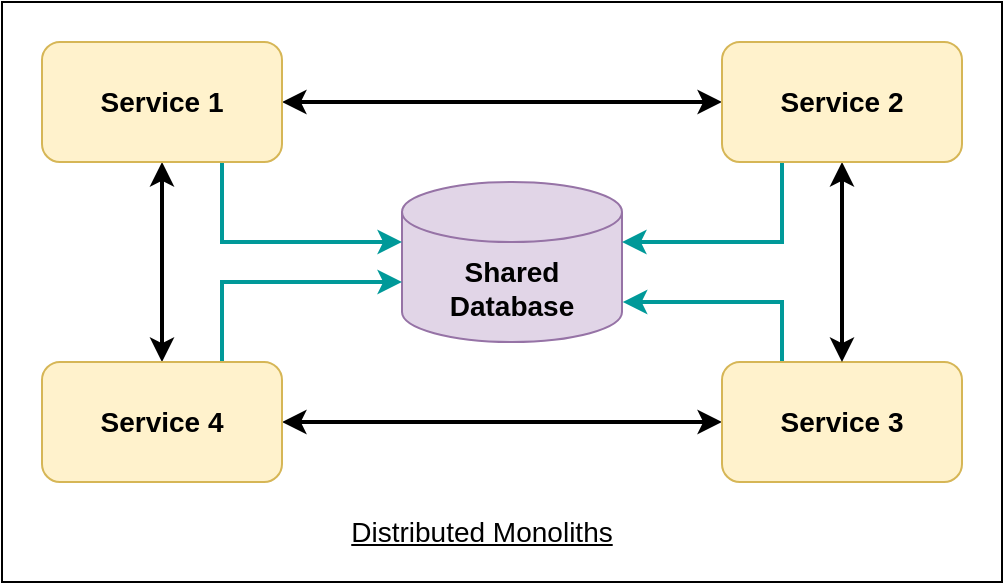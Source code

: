 <mxfile version="17.4.2" type="device" pages="16"><diagram id="j-a1Kyfky7t1n9E2airR" name="Page-1"><mxGraphModel dx="1038" dy="641" grid="1" gridSize="10" guides="1" tooltips="1" connect="1" arrows="1" fold="1" page="1" pageScale="1" pageWidth="850" pageHeight="1100" math="0" shadow="0"><root><mxCell id="0"/><mxCell id="1" parent="0"/><mxCell id="cvA-R6_cvkW8iQz9Ypbi-24" value="" style="rounded=0;whiteSpace=wrap;html=1;fontSize=14;" parent="1" vertex="1"><mxGeometry x="150" y="170" width="500" height="290" as="geometry"/></mxCell><mxCell id="cvA-R6_cvkW8iQz9Ypbi-1" value="Shared Database" style="shape=cylinder3;whiteSpace=wrap;html=1;boundedLbl=1;backgroundOutline=1;size=15;fillColor=#e1d5e7;strokeColor=#9673a6;fontSize=14;fontStyle=1" parent="1" vertex="1"><mxGeometry x="350" y="260" width="110" height="80" as="geometry"/></mxCell><mxCell id="cvA-R6_cvkW8iQz9Ypbi-8" style="edgeStyle=orthogonalEdgeStyle;rounded=0;orthogonalLoop=1;jettySize=auto;html=1;entryX=0;entryY=0.5;entryDx=0;entryDy=0;strokeWidth=2;strokeColor=default;startArrow=classic;startFill=1;" parent="1" source="cvA-R6_cvkW8iQz9Ypbi-2" target="cvA-R6_cvkW8iQz9Ypbi-5" edge="1"><mxGeometry relative="1" as="geometry"/></mxCell><mxCell id="cvA-R6_cvkW8iQz9Ypbi-12" style="edgeStyle=orthogonalEdgeStyle;rounded=0;orthogonalLoop=1;jettySize=auto;html=1;strokeColor=default;strokeWidth=2;startArrow=classic;startFill=1;" parent="1" source="cvA-R6_cvkW8iQz9Ypbi-2" target="cvA-R6_cvkW8iQz9Ypbi-3" edge="1"><mxGeometry relative="1" as="geometry"/></mxCell><mxCell id="cvA-R6_cvkW8iQz9Ypbi-16" style="edgeStyle=orthogonalEdgeStyle;rounded=0;orthogonalLoop=1;jettySize=auto;html=1;fontSize=14;strokeColor=#009999;strokeWidth=2;exitX=0.75;exitY=1;exitDx=0;exitDy=0;" parent="1" source="cvA-R6_cvkW8iQz9Ypbi-2" edge="1"><mxGeometry relative="1" as="geometry"><mxPoint x="350" y="290" as="targetPoint"/><Array as="points"><mxPoint x="260" y="290"/><mxPoint x="350" y="290"/></Array></mxGeometry></mxCell><mxCell id="cvA-R6_cvkW8iQz9Ypbi-2" value="Service 1" style="rounded=1;whiteSpace=wrap;html=1;fontSize=14;fontStyle=1;fillColor=#fff2cc;strokeColor=#d6b656;" parent="1" vertex="1"><mxGeometry x="170" y="190" width="120" height="60" as="geometry"/></mxCell><mxCell id="cvA-R6_cvkW8iQz9Ypbi-13" style="edgeStyle=orthogonalEdgeStyle;rounded=0;orthogonalLoop=1;jettySize=auto;html=1;entryX=0;entryY=0.5;entryDx=0;entryDy=0;strokeColor=default;strokeWidth=2;startArrow=classic;startFill=1;" parent="1" source="cvA-R6_cvkW8iQz9Ypbi-3" target="cvA-R6_cvkW8iQz9Ypbi-4" edge="1"><mxGeometry relative="1" as="geometry"/></mxCell><mxCell id="cvA-R6_cvkW8iQz9Ypbi-21" style="edgeStyle=orthogonalEdgeStyle;rounded=0;orthogonalLoop=1;jettySize=auto;html=1;fontSize=14;strokeColor=#009999;strokeWidth=2;" parent="1" source="cvA-R6_cvkW8iQz9Ypbi-3" edge="1"><mxGeometry relative="1" as="geometry"><mxPoint x="350" y="310" as="targetPoint"/><Array as="points"><mxPoint x="260" y="310"/><mxPoint x="350" y="310"/></Array></mxGeometry></mxCell><mxCell id="cvA-R6_cvkW8iQz9Ypbi-3" value="Service 4" style="rounded=1;whiteSpace=wrap;html=1;fontSize=14;fontStyle=1;fillColor=#fff2cc;strokeColor=#d6b656;" parent="1" vertex="1"><mxGeometry x="170" y="350" width="120" height="60" as="geometry"/></mxCell><mxCell id="cvA-R6_cvkW8iQz9Ypbi-22" style="edgeStyle=orthogonalEdgeStyle;rounded=0;orthogonalLoop=1;jettySize=auto;html=1;entryX=1.004;entryY=0.762;entryDx=0;entryDy=0;entryPerimeter=0;fontSize=14;strokeColor=#009999;strokeWidth=2;" parent="1" source="cvA-R6_cvkW8iQz9Ypbi-4" target="cvA-R6_cvkW8iQz9Ypbi-1" edge="1"><mxGeometry relative="1" as="geometry"><Array as="points"><mxPoint x="540" y="320"/><mxPoint x="460" y="320"/></Array></mxGeometry></mxCell><mxCell id="cvA-R6_cvkW8iQz9Ypbi-4" value="Service 3" style="rounded=1;whiteSpace=wrap;html=1;fontSize=14;fontStyle=1;fillColor=#fff2cc;strokeColor=#d6b656;" parent="1" vertex="1"><mxGeometry x="510" y="350" width="120" height="60" as="geometry"/></mxCell><mxCell id="cvA-R6_cvkW8iQz9Ypbi-9" style="edgeStyle=orthogonalEdgeStyle;rounded=0;orthogonalLoop=1;jettySize=auto;html=1;entryX=0.5;entryY=0;entryDx=0;entryDy=0;strokeColor=default;strokeWidth=2;startArrow=classic;startFill=1;" parent="1" source="cvA-R6_cvkW8iQz9Ypbi-5" target="cvA-R6_cvkW8iQz9Ypbi-4" edge="1"><mxGeometry relative="1" as="geometry"/></mxCell><mxCell id="cvA-R6_cvkW8iQz9Ypbi-20" style="edgeStyle=orthogonalEdgeStyle;rounded=0;orthogonalLoop=1;jettySize=auto;html=1;fontSize=14;strokeColor=#009999;strokeWidth=2;" parent="1" source="cvA-R6_cvkW8iQz9Ypbi-5" edge="1"><mxGeometry relative="1" as="geometry"><mxPoint x="460" y="290" as="targetPoint"/><Array as="points"><mxPoint x="540" y="290"/><mxPoint x="460" y="290"/></Array></mxGeometry></mxCell><mxCell id="cvA-R6_cvkW8iQz9Ypbi-5" value="Service 2" style="rounded=1;whiteSpace=wrap;html=1;fontSize=14;fontStyle=1;fillColor=#fff2cc;strokeColor=#d6b656;" parent="1" vertex="1"><mxGeometry x="510" y="190" width="120" height="60" as="geometry"/></mxCell><mxCell id="cvA-R6_cvkW8iQz9Ypbi-23" value="Distributed Monoliths" style="text;html=1;strokeColor=none;fillColor=none;align=center;verticalAlign=middle;whiteSpace=wrap;rounded=0;fontSize=14;fontStyle=4" parent="1" vertex="1"><mxGeometry x="290" y="420" width="200" height="30" as="geometry"/></mxCell></root></mxGraphModel></diagram><diagram id="mHt2BK9kgXEx2LIGhdrH" name="Page-2"><mxGraphModel dx="1038" dy="641" grid="1" gridSize="10" guides="1" tooltips="1" connect="1" arrows="1" fold="1" page="1" pageScale="1" pageWidth="850" pageHeight="1100" math="0" shadow="0"><root><mxCell id="0"/><mxCell id="1" parent="0"/><mxCell id="eyNvWxAt-NM2AJePlX8H-23" value="" style="rounded=0;whiteSpace=wrap;html=1;labelBackgroundColor=none;fontSize=12;fontColor=none;" vertex="1" parent="1"><mxGeometry x="60" y="80" width="650" height="400" as="geometry"/></mxCell><mxCell id="eyNvWxAt-NM2AJePlX8H-1" value="" style="rounded=0;whiteSpace=wrap;html=1;align=left;fillColor=#fff2cc;strokeColor=#d6b656;" vertex="1" parent="1"><mxGeometry x="100" y="160" width="230" height="270" as="geometry"/></mxCell><mxCell id="eyNvWxAt-NM2AJePlX8H-2" value="&lt;b&gt;&lt;font style=&quot;font-size: 19px&quot;&gt;Ordering Microservice&lt;/font&gt;&lt;/b&gt;" style="text;html=1;strokeColor=none;fillColor=none;align=center;verticalAlign=middle;whiteSpace=wrap;rounded=0;labelBackgroundColor=#ffffff;fontSize=15;fontColor=none;fontStyle=4" vertex="1" parent="1"><mxGeometry x="110" y="160" width="220" height="30" as="geometry"/></mxCell><mxCell id="eyNvWxAt-NM2AJePlX8H-3" value="" style="shape=cylinder3;whiteSpace=wrap;html=1;boundedLbl=1;backgroundOutline=1;size=15;labelBackgroundColor=#ffffff;fontSize=15;fontColor=none;" vertex="1" parent="1"><mxGeometry x="160" y="340" width="80" height="80" as="geometry"/></mxCell><mxCell id="eyNvWxAt-NM2AJePlX8H-4" value="&lt;b&gt;Order &lt;br&gt;Database&lt;/b&gt;" style="text;html=1;strokeColor=none;fillColor=none;align=center;verticalAlign=middle;whiteSpace=wrap;rounded=0;labelBackgroundColor=#ffffff;fontSize=15;fontColor=none;" vertex="1" parent="1"><mxGeometry x="140" y="370" width="120" height="50" as="geometry"/></mxCell><mxCell id="eyNvWxAt-NM2AJePlX8H-5" value="Order Item" style="swimlane;fontStyle=1;childLayout=stackLayout;horizontal=1;startSize=30;horizontalStack=0;resizeParent=1;resizeParentMax=0;resizeLast=0;collapsible=1;marginBottom=0;labelBackgroundColor=#ffffff;fontSize=15;fontColor=none;" vertex="1" parent="1"><mxGeometry x="140" y="210" width="140" height="120" as="geometry"/></mxCell><mxCell id="eyNvWxAt-NM2AJePlX8H-6" value="Product Id" style="text;strokeColor=none;fillColor=none;align=left;verticalAlign=middle;spacingLeft=4;spacingRight=4;overflow=hidden;points=[[0,0.5],[1,0.5]];portConstraint=eastwest;rotatable=0;labelBackgroundColor=#ffffff;fontSize=15;fontColor=none;" vertex="1" parent="eyNvWxAt-NM2AJePlX8H-5"><mxGeometry y="30" width="140" height="30" as="geometry"/></mxCell><mxCell id="eyNvWxAt-NM2AJePlX8H-7" value="Product Name" style="text;strokeColor=none;fillColor=none;align=left;verticalAlign=middle;spacingLeft=4;spacingRight=4;overflow=hidden;points=[[0,0.5],[1,0.5]];portConstraint=eastwest;rotatable=0;labelBackgroundColor=#ffffff;fontSize=15;fontColor=none;" vertex="1" parent="eyNvWxAt-NM2AJePlX8H-5"><mxGeometry y="60" width="140" height="30" as="geometry"/></mxCell><mxCell id="eyNvWxAt-NM2AJePlX8H-8" value="Unit Price" style="text;strokeColor=none;fillColor=none;align=left;verticalAlign=middle;spacingLeft=4;spacingRight=4;overflow=hidden;points=[[0,0.5],[1,0.5]];portConstraint=eastwest;rotatable=0;labelBackgroundColor=#ffffff;fontSize=15;fontColor=none;" vertex="1" parent="eyNvWxAt-NM2AJePlX8H-5"><mxGeometry y="90" width="140" height="30" as="geometry"/></mxCell><mxCell id="eyNvWxAt-NM2AJePlX8H-9" value="" style="rounded=0;whiteSpace=wrap;html=1;align=left;fillColor=#d5e8d4;strokeColor=#82b366;" vertex="1" parent="1"><mxGeometry x="450" y="160" width="230" height="270" as="geometry"/></mxCell><mxCell id="eyNvWxAt-NM2AJePlX8H-10" value="&lt;b&gt;&lt;font style=&quot;font-size: 19px&quot;&gt;Catalog Microservice&lt;/font&gt;&lt;/b&gt;" style="text;html=1;strokeColor=none;fillColor=none;align=center;verticalAlign=middle;whiteSpace=wrap;rounded=0;labelBackgroundColor=#ffffff;fontSize=15;fontColor=none;fontStyle=4" vertex="1" parent="1"><mxGeometry x="460" y="160" width="220" height="30" as="geometry"/></mxCell><mxCell id="eyNvWxAt-NM2AJePlX8H-11" value="" style="shape=cylinder3;whiteSpace=wrap;html=1;boundedLbl=1;backgroundOutline=1;size=15;labelBackgroundColor=#ffffff;fontSize=15;fontColor=none;" vertex="1" parent="1"><mxGeometry x="510" y="340" width="80" height="80" as="geometry"/></mxCell><mxCell id="eyNvWxAt-NM2AJePlX8H-12" value="&lt;b&gt;Catalog&lt;br&gt;Database&lt;/b&gt;" style="text;html=1;strokeColor=none;fillColor=none;align=center;verticalAlign=middle;whiteSpace=wrap;rounded=0;labelBackgroundColor=#ffffff;fontSize=15;fontColor=none;" vertex="1" parent="1"><mxGeometry x="490" y="370" width="120" height="50" as="geometry"/></mxCell><mxCell id="eyNvWxAt-NM2AJePlX8H-13" value="Catalog Item" style="swimlane;fontStyle=1;childLayout=stackLayout;horizontal=1;startSize=30;horizontalStack=0;resizeParent=1;resizeParentMax=0;resizeLast=0;collapsible=1;marginBottom=0;labelBackgroundColor=#ffffff;fontSize=15;fontColor=none;" vertex="1" parent="1"><mxGeometry x="490" y="210" width="140" height="120" as="geometry"/></mxCell><mxCell id="eyNvWxAt-NM2AJePlX8H-14" value="Id" style="text;strokeColor=none;fillColor=none;align=left;verticalAlign=middle;spacingLeft=4;spacingRight=4;overflow=hidden;points=[[0,0.5],[1,0.5]];portConstraint=eastwest;rotatable=0;labelBackgroundColor=#ffffff;fontSize=15;fontColor=none;" vertex="1" parent="eyNvWxAt-NM2AJePlX8H-13"><mxGeometry y="30" width="140" height="30" as="geometry"/></mxCell><mxCell id="eyNvWxAt-NM2AJePlX8H-15" value="Name" style="text;strokeColor=none;fillColor=none;align=left;verticalAlign=middle;spacingLeft=4;spacingRight=4;overflow=hidden;points=[[0,0.5],[1,0.5]];portConstraint=eastwest;rotatable=0;labelBackgroundColor=#ffffff;fontSize=15;fontColor=none;" vertex="1" parent="eyNvWxAt-NM2AJePlX8H-13"><mxGeometry y="60" width="140" height="30" as="geometry"/></mxCell><mxCell id="eyNvWxAt-NM2AJePlX8H-16" value="Price" style="text;strokeColor=none;fillColor=none;align=left;verticalAlign=middle;spacingLeft=4;spacingRight=4;overflow=hidden;points=[[0,0.5],[1,0.5]];portConstraint=eastwest;rotatable=0;labelBackgroundColor=#ffffff;fontSize=15;fontColor=none;" vertex="1" parent="eyNvWxAt-NM2AJePlX8H-13"><mxGeometry y="90" width="140" height="30" as="geometry"/></mxCell><mxCell id="eyNvWxAt-NM2AJePlX8H-17" value="" style="endArrow=classic;html=1;rounded=0;fontSize=19;fontColor=none;entryX=0.093;entryY=1.093;entryDx=0;entryDy=0;entryPerimeter=0;" edge="1" parent="1" target="eyNvWxAt-NM2AJePlX8H-10"><mxGeometry width="50" height="50" relative="1" as="geometry"><mxPoint x="340" y="110" as="sourcePoint"/><mxPoint x="400" y="110" as="targetPoint"/></mxGeometry></mxCell><mxCell id="eyNvWxAt-NM2AJePlX8H-18" value="&lt;font style=&quot;line-height: 0.7 ; font-size: 12px&quot;&gt;&lt;i&gt;Get Product Details&lt;/i&gt;&lt;/font&gt;" style="text;html=1;strokeColor=none;fillColor=none;align=center;verticalAlign=middle;whiteSpace=wrap;rounded=0;labelBackgroundColor=none;fontSize=19;fontColor=none;spacing=0;" vertex="1" parent="1"><mxGeometry x="350" y="130" width="120" height="30" as="geometry"/></mxCell><mxCell id="eyNvWxAt-NM2AJePlX8H-20" value="" style="endArrow=classic;startArrow=classic;html=1;rounded=0;fontSize=12;fontColor=none;" edge="1" parent="1" source="eyNvWxAt-NM2AJePlX8H-1" target="eyNvWxAt-NM2AJePlX8H-9"><mxGeometry width="50" height="50" relative="1" as="geometry"><mxPoint x="310" y="310" as="sourcePoint"/><mxPoint x="360" y="260" as="targetPoint"/></mxGeometry></mxCell><mxCell id="eyNvWxAt-NM2AJePlX8H-21" value="&lt;font style=&quot;line-height: 0.7 ; font-size: 12px&quot;&gt;&lt;i&gt;Denormalization&lt;/i&gt;&lt;/font&gt;" style="text;html=1;strokeColor=none;fillColor=none;align=center;verticalAlign=middle;whiteSpace=wrap;rounded=0;labelBackgroundColor=none;fontSize=19;fontColor=none;spacing=0;" vertex="1" parent="1"><mxGeometry x="330" y="365" width="120" height="30" as="geometry"/></mxCell></root></mxGraphModel></diagram><diagram id="9O7DgAD41qs2AobDdK3f" name="Page-3"><mxGraphModel dx="1278" dy="641" grid="1" gridSize="10" guides="1" tooltips="1" connect="1" arrows="1" fold="1" page="1" pageScale="1" pageWidth="850" pageHeight="1100" math="0" shadow="0"><root><mxCell id="0"/><mxCell id="1" parent="0"/><mxCell id="KK_3fcF2zhNCbjVg-Q19-1" value="" style="group" parent="1" vertex="1" connectable="0"><mxGeometry x="160" y="90" width="530" height="300" as="geometry"/></mxCell><mxCell id="KK_3fcF2zhNCbjVg-Q19-2" value="" style="rounded=0;whiteSpace=wrap;html=1;labelBackgroundColor=none;fontSize=12;fontColor=none;" parent="KK_3fcF2zhNCbjVg-Q19-1" vertex="1"><mxGeometry width="530" height="300" as="geometry"/></mxCell><mxCell id="KK_3fcF2zhNCbjVg-Q19-3" value="" style="sketch=0;html=1;dashed=0;whitespace=wrap;fillColor=#2875E2;strokeColor=#ffffff;points=[[0.005,0.63,0],[0.1,0.2,0],[0.9,0.2,0],[0.5,0,0],[0.995,0.63,0],[0.72,0.99,0],[0.5,1,0],[0.28,0.99,0]];shape=mxgraph.kubernetes.icon;prIcon=api;labelBackgroundColor=none;fontSize=12;fontColor=none;" parent="KK_3fcF2zhNCbjVg-Q19-1" vertex="1"><mxGeometry x="50" y="30" width="100" height="70" as="geometry"/></mxCell><mxCell id="KK_3fcF2zhNCbjVg-Q19-4" value="" style="sketch=0;html=1;dashed=0;whitespace=wrap;fillColor=#2875E2;strokeColor=#ffffff;points=[[0.005,0.63,0],[0.1,0.2,0],[0.9,0.2,0],[0.5,0,0],[0.995,0.63,0],[0.72,0.99,0],[0.5,1,0],[0.28,0.99,0]];shape=mxgraph.kubernetes.icon;prIcon=api;labelBackgroundColor=none;fontSize=12;fontColor=none;" parent="KK_3fcF2zhNCbjVg-Q19-1" vertex="1"><mxGeometry x="250" y="30" width="100" height="70" as="geometry"/></mxCell><mxCell id="KK_3fcF2zhNCbjVg-Q19-5" value="" style="sketch=0;html=1;dashed=0;whitespace=wrap;fillColor=#2875E2;strokeColor=#ffffff;points=[[0.005,0.63,0],[0.1,0.2,0],[0.9,0.2,0],[0.5,0,0],[0.995,0.63,0],[0.72,0.99,0],[0.5,1,0],[0.28,0.99,0]];shape=mxgraph.kubernetes.icon;prIcon=api;labelBackgroundColor=none;fontSize=12;fontColor=none;" parent="KK_3fcF2zhNCbjVg-Q19-1" vertex="1"><mxGeometry x="360" y="30" width="100" height="70" as="geometry"/></mxCell><mxCell id="KK_3fcF2zhNCbjVg-Q19-6" value="" style="strokeWidth=2;html=1;shape=mxgraph.flowchart.annotation_2;align=left;labelPosition=right;pointerEvents=1;labelBackgroundColor=none;fontSize=12;fontColor=none;rotation=-90;" parent="KK_3fcF2zhNCbjVg-Q19-1" vertex="1"><mxGeometry x="330" y="5" width="50" height="200" as="geometry"/></mxCell><mxCell id="KK_3fcF2zhNCbjVg-Q19-7" value="Scale Out" style="text;strokeColor=none;fillColor=none;spacingLeft=4;spacingRight=4;overflow=hidden;rotatable=0;points=[[0,0.5],[1,0.5]];portConstraint=eastwest;fontSize=13;labelBackgroundColor=none;fontColor=none;fontStyle=3;strokeWidth=2;" parent="KK_3fcF2zhNCbjVg-Q19-1" vertex="1"><mxGeometry x="314" y="122" width="77" height="30" as="geometry"/></mxCell><mxCell id="KK_3fcF2zhNCbjVg-Q19-8" value="&lt;b&gt;Database&lt;/b&gt;" style="strokeWidth=2;html=1;shape=mxgraph.flowchart.database;whiteSpace=wrap;labelBackgroundColor=none;fontSize=13;fillColor=#fff2cc;strokeColor=#d6b656;" parent="KK_3fcF2zhNCbjVg-Q19-1" vertex="1"><mxGeometry x="70" y="170" width="80" height="70" as="geometry"/></mxCell><mxCell id="KK_3fcF2zhNCbjVg-Q19-9" style="edgeStyle=orthogonalEdgeStyle;rounded=0;orthogonalLoop=1;jettySize=auto;html=1;entryX=0.5;entryY=0;entryDx=0;entryDy=0;entryPerimeter=0;fontSize=13;fontColor=none;" parent="KK_3fcF2zhNCbjVg-Q19-1" source="KK_3fcF2zhNCbjVg-Q19-3" target="KK_3fcF2zhNCbjVg-Q19-8" edge="1"><mxGeometry relative="1" as="geometry"/></mxCell><mxCell id="KK_3fcF2zhNCbjVg-Q19-10" value="&lt;b&gt;Database&lt;/b&gt;" style="strokeWidth=2;html=1;shape=mxgraph.flowchart.database;whiteSpace=wrap;labelBackgroundColor=none;fontSize=13;fillColor=#fff2cc;strokeColor=#d6b656;" parent="KK_3fcF2zhNCbjVg-Q19-1" vertex="1"><mxGeometry x="251" y="170" width="80" height="70" as="geometry"/></mxCell><mxCell id="KK_3fcF2zhNCbjVg-Q19-11" value="&lt;i&gt;Database replication&lt;br&gt;Or Sharding&lt;/i&gt;" style="text;html=1;strokeColor=none;fillColor=none;align=center;verticalAlign=middle;whiteSpace=wrap;rounded=0;labelBackgroundColor=none;fontSize=13;fontColor=none;" parent="KK_3fcF2zhNCbjVg-Q19-1" vertex="1"><mxGeometry x="211" y="244" width="180" height="36" as="geometry"/></mxCell><mxCell id="KK_3fcF2zhNCbjVg-Q19-12" value="" style="strokeColor=#dddddd;shadow=1;strokeWidth=1;rounded=1;absoluteArcSize=1;arcSize=2;labelBackgroundColor=none;fontSize=13;fontColor=none;" parent="KK_3fcF2zhNCbjVg-Q19-1" vertex="1"><mxGeometry x="390" y="170" width="110" height="44" as="geometry"/></mxCell><mxCell id="KK_3fcF2zhNCbjVg-Q19-13" value="Scheduled&#10;Tasks" style="sketch=0;dashed=0;connectable=0;html=1;fillColor=#757575;strokeColor=none;shape=mxgraph.gcp2.scheduled_tasks;part=1;labelPosition=right;verticalLabelPosition=middle;align=left;verticalAlign=middle;spacingLeft=5;fontSize=12;labelBackgroundColor=none;fontColor=none;" parent="KK_3fcF2zhNCbjVg-Q19-12" vertex="1"><mxGeometry y="0.5" width="32" height="32" relative="1" as="geometry"><mxPoint x="5" y="-16" as="offset"/></mxGeometry></mxCell></root></mxGraphModel></diagram><diagram id="t1BlItdLPye7lahI-ndS" name="Page-4"><mxGraphModel dx="1038" dy="641" grid="1" gridSize="10" guides="1" tooltips="1" connect="1" arrows="1" fold="1" page="1" pageScale="1" pageWidth="850" pageHeight="1100" math="0" shadow="0"><root><mxCell id="0"/><mxCell id="1" parent="0"/><mxCell id="rCWNg6J7WgJuTiQi2WJi-7" style="edgeStyle=orthogonalEdgeStyle;rounded=0;orthogonalLoop=1;jettySize=auto;html=1;entryX=0.5;entryY=0;entryDx=0;entryDy=0;" edge="1" parent="1" source="rCWNg6J7WgJuTiQi2WJi-1" target="rCWNg6J7WgJuTiQi2WJi-3"><mxGeometry relative="1" as="geometry"/></mxCell><mxCell id="rCWNg6J7WgJuTiQi2WJi-8" style="edgeStyle=orthogonalEdgeStyle;rounded=0;orthogonalLoop=1;jettySize=auto;html=1;entryX=0.37;entryY=-0.04;entryDx=0;entryDy=0;entryPerimeter=0;" edge="1" parent="1" source="rCWNg6J7WgJuTiQi2WJi-1" target="rCWNg6J7WgJuTiQi2WJi-4"><mxGeometry relative="1" as="geometry"/></mxCell><mxCell id="rCWNg6J7WgJuTiQi2WJi-14" value="" style="edgeStyle=orthogonalEdgeStyle;rounded=0;orthogonalLoop=1;jettySize=auto;html=1;dashed=1;" edge="1" parent="1" source="rCWNg6J7WgJuTiQi2WJi-1" target="rCWNg6J7WgJuTiQi2WJi-4"><mxGeometry relative="1" as="geometry"/></mxCell><mxCell id="rCWNg6J7WgJuTiQi2WJi-15" value="" style="edgeStyle=orthogonalEdgeStyle;rounded=0;orthogonalLoop=1;jettySize=auto;html=1;dashed=1;" edge="1" parent="1" source="rCWNg6J7WgJuTiQi2WJi-1" target="rCWNg6J7WgJuTiQi2WJi-4"><mxGeometry relative="1" as="geometry"/></mxCell><mxCell id="rCWNg6J7WgJuTiQi2WJi-1" value="&lt;b&gt;Web site&lt;/b&gt;" style="verticalLabelPosition=bottom;html=1;verticalAlign=top;align=center;strokeColor=none;fillColor=#00BEF2;shape=mxgraph.azure.website_generic;pointerEvents=1;" vertex="1" parent="1"><mxGeometry x="130" y="90" width="110" height="90" as="geometry"/></mxCell><mxCell id="rCWNg6J7WgJuTiQi2WJi-9" style="edgeStyle=orthogonalEdgeStyle;rounded=0;orthogonalLoop=1;jettySize=auto;html=1;entryX=0.394;entryY=-0.013;entryDx=0;entryDy=0;entryPerimeter=0;" edge="1" parent="1" source="rCWNg6J7WgJuTiQi2WJi-2" target="rCWNg6J7WgJuTiQi2WJi-5"><mxGeometry relative="1" as="geometry"><Array as="points"><mxPoint x="380" y="230"/><mxPoint x="332" y="230"/></Array></mxGeometry></mxCell><mxCell id="rCWNg6J7WgJuTiQi2WJi-10" style="edgeStyle=orthogonalEdgeStyle;rounded=0;orthogonalLoop=1;jettySize=auto;html=1;entryX=0.25;entryY=0;entryDx=0;entryDy=0;" edge="1" parent="1" source="rCWNg6J7WgJuTiQi2WJi-2" target="rCWNg6J7WgJuTiQi2WJi-6"><mxGeometry relative="1" as="geometry"><Array as="points"><mxPoint x="380" y="230"/><mxPoint x="448" y="230"/></Array></mxGeometry></mxCell><mxCell id="rCWNg6J7WgJuTiQi2WJi-2" value="&lt;b&gt;Mobile App&lt;/b&gt;" style="outlineConnect=0;dashed=0;verticalLabelPosition=bottom;verticalAlign=top;align=center;html=1;shape=mxgraph.aws3.mobile_client;fillColor=#D2D3D3;gradientColor=none;" vertex="1" parent="1"><mxGeometry x="360" y="80" width="40" height="80" as="geometry"/></mxCell><mxCell id="rCWNg6J7WgJuTiQi2WJi-3" value="" style="aspect=fixed;perimeter=ellipsePerimeter;html=1;align=center;shadow=0;dashed=0;fontColor=#4277BB;labelBackgroundColor=#ffffff;fontSize=12;spacingTop=3;image;image=img/lib/ibm/applications/microservice.svg;" vertex="1" parent="1"><mxGeometry x="60" y="260" width="82.2" height="60" as="geometry"/></mxCell><mxCell id="rCWNg6J7WgJuTiQi2WJi-4" value="" style="aspect=fixed;perimeter=ellipsePerimeter;html=1;align=center;shadow=0;dashed=0;fontColor=#4277BB;labelBackgroundColor=#ffffff;fontSize=12;spacingTop=3;image;image=img/lib/ibm/applications/microservice.svg;" vertex="1" parent="1"><mxGeometry x="210" y="260" width="82.2" height="60" as="geometry"/></mxCell><mxCell id="rCWNg6J7WgJuTiQi2WJi-5" value="" style="aspect=fixed;perimeter=ellipsePerimeter;html=1;align=center;shadow=0;dashed=0;fontColor=#4277BB;labelBackgroundColor=#ffffff;fontSize=12;spacingTop=3;image;image=img/lib/ibm/applications/microservice.svg;" vertex="1" parent="1"><mxGeometry x="300" y="260" width="82.2" height="60" as="geometry"/></mxCell><mxCell id="rCWNg6J7WgJuTiQi2WJi-6" value="" style="aspect=fixed;perimeter=ellipsePerimeter;html=1;align=center;shadow=0;dashed=0;fontColor=#4277BB;labelBackgroundColor=#ffffff;fontSize=12;spacingTop=3;image;image=img/lib/ibm/applications/microservice.svg;" vertex="1" parent="1"><mxGeometry x="425" y="260" width="82.2" height="60" as="geometry"/></mxCell><mxCell id="rCWNg6J7WgJuTiQi2WJi-11" value="" style="endArrow=classic;startArrow=classic;html=1;rounded=0;exitX=0.5;exitY=1;exitDx=0;exitDy=0;dashed=1;" edge="1" parent="1" source="rCWNg6J7WgJuTiQi2WJi-3"><mxGeometry width="50" height="50" relative="1" as="geometry"><mxPoint x="90" y="360" as="sourcePoint"/><mxPoint x="230" y="320" as="targetPoint"/></mxGeometry></mxCell><mxCell id="rCWNg6J7WgJuTiQi2WJi-12" value="" style="endArrow=classic;startArrow=classic;html=1;rounded=0;exitX=0.5;exitY=1;exitDx=0;exitDy=0;dashed=1;" edge="1" parent="1"><mxGeometry width="50" height="50" relative="1" as="geometry"><mxPoint x="330.0" y="319" as="sourcePoint"/><mxPoint x="458.9" y="319" as="targetPoint"/></mxGeometry></mxCell><mxCell id="rCWNg6J7WgJuTiQi2WJi-13" value="" style="endArrow=classic;startArrow=classic;html=1;rounded=0;exitX=0.5;exitY=1;exitDx=0;exitDy=0;dashed=1;" edge="1" parent="1" source="rCWNg6J7WgJuTiQi2WJi-3"><mxGeometry width="50" height="50" relative="1" as="geometry"><mxPoint x="111.1" y="330" as="sourcePoint"/><mxPoint x="330" y="320" as="targetPoint"/><Array as="points"><mxPoint x="160" y="350"/><mxPoint x="240" y="350"/><mxPoint x="330" y="320"/></Array></mxGeometry></mxCell><mxCell id="rCWNg6J7WgJuTiQi2WJi-16" value="&lt;b&gt;Microservices&lt;/b&gt;" style="text;html=1;strokeColor=none;fillColor=none;align=center;verticalAlign=middle;whiteSpace=wrap;rounded=0;" vertex="1" parent="1"><mxGeometry x="507" y="275" width="93" height="30" as="geometry"/></mxCell></root></mxGraphModel></diagram><diagram id="mp11vwTSrcgCBFoqa67T" name="Page-5"><mxGraphModel dx="1038" dy="641" grid="1" gridSize="10" guides="1" tooltips="1" connect="1" arrows="1" fold="1" page="1" pageScale="1" pageWidth="850" pageHeight="1100" math="0" shadow="0"><root><mxCell id="0"/><mxCell id="1" parent="0"/><mxCell id="zvBn3BACYD3FMjQeDANL-18" style="edgeStyle=orthogonalEdgeStyle;rounded=0;orthogonalLoop=1;jettySize=auto;html=1;entryX=0.217;entryY=0.04;entryDx=0;entryDy=0;entryPerimeter=0;dashed=1;" parent="1" source="zvBn3BACYD3FMjQeDANL-5" target="zvBn3BACYD3FMjQeDANL-17" edge="1"><mxGeometry relative="1" as="geometry"/></mxCell><mxCell id="zvBn3BACYD3FMjQeDANL-5" value="&lt;b&gt;Web site&lt;/b&gt;" style="verticalLabelPosition=bottom;html=1;verticalAlign=top;align=center;strokeColor=none;fillColor=#00BEF2;shape=mxgraph.azure.website_generic;pointerEvents=1;" parent="1" vertex="1"><mxGeometry x="130" y="90" width="110" height="90" as="geometry"/></mxCell><mxCell id="zvBn3BACYD3FMjQeDANL-19" style="edgeStyle=orthogonalEdgeStyle;rounded=0;orthogonalLoop=1;jettySize=auto;html=1;entryX=0.867;entryY=0;entryDx=0;entryDy=0;entryPerimeter=0;dashed=1;" parent="1" source="zvBn3BACYD3FMjQeDANL-8" target="zvBn3BACYD3FMjQeDANL-17" edge="1"><mxGeometry relative="1" as="geometry"/></mxCell><mxCell id="zvBn3BACYD3FMjQeDANL-8" value="&lt;b&gt;Mobile App&lt;/b&gt;" style="outlineConnect=0;dashed=0;verticalLabelPosition=bottom;verticalAlign=top;align=center;html=1;shape=mxgraph.aws3.mobile_client;fillColor=#D2D3D3;gradientColor=none;" parent="1" vertex="1"><mxGeometry x="360" y="80" width="40" height="80" as="geometry"/></mxCell><mxCell id="zvBn3BACYD3FMjQeDANL-9" value="" style="aspect=fixed;perimeter=ellipsePerimeter;html=1;align=center;shadow=0;dashed=0;fontColor=#4277BB;labelBackgroundColor=#ffffff;fontSize=12;spacingTop=3;image;image=img/lib/ibm/applications/microservice.svg;" parent="1" vertex="1"><mxGeometry x="80" y="330" width="82.2" height="60" as="geometry"/></mxCell><mxCell id="zvBn3BACYD3FMjQeDANL-10" value="" style="aspect=fixed;perimeter=ellipsePerimeter;html=1;align=center;shadow=0;dashed=0;fontColor=#4277BB;labelBackgroundColor=#ffffff;fontSize=12;spacingTop=3;image;image=img/lib/ibm/applications/microservice.svg;" parent="1" vertex="1"><mxGeometry x="220" y="330" width="82.2" height="60" as="geometry"/></mxCell><mxCell id="zvBn3BACYD3FMjQeDANL-11" value="" style="aspect=fixed;perimeter=ellipsePerimeter;html=1;align=center;shadow=0;dashed=0;fontColor=#4277BB;labelBackgroundColor=#ffffff;fontSize=12;spacingTop=3;image;image=img/lib/ibm/applications/microservice.svg;" parent="1" vertex="1"><mxGeometry x="310" y="330" width="82.2" height="60" as="geometry"/></mxCell><mxCell id="zvBn3BACYD3FMjQeDANL-12" value="" style="aspect=fixed;perimeter=ellipsePerimeter;html=1;align=center;shadow=0;dashed=0;fontColor=#4277BB;labelBackgroundColor=#ffffff;fontSize=12;spacingTop=3;image;image=img/lib/ibm/applications/microservice.svg;" parent="1" vertex="1"><mxGeometry x="435" y="330" width="82.2" height="60" as="geometry"/></mxCell><mxCell id="zvBn3BACYD3FMjQeDANL-16" value="&lt;b&gt;Microservices&lt;/b&gt;" style="text;html=1;strokeColor=none;fillColor=none;align=center;verticalAlign=middle;whiteSpace=wrap;rounded=0;" parent="1" vertex="1"><mxGeometry x="517" y="345" width="93" height="30" as="geometry"/></mxCell><mxCell id="zvBn3BACYD3FMjQeDANL-17" value="&lt;b&gt;Authentication&lt;/b&gt;" style="rounded=0;whiteSpace=wrap;html=1;fillColor=#fff2cc;strokeColor=#d6b656;" parent="1" vertex="1"><mxGeometry x="80" y="230" width="400" height="30" as="geometry"/></mxCell><mxCell id="zvBn3BACYD3FMjQeDANL-20" value="&lt;b&gt;API Gateway&lt;br&gt;(Backend for Frontends BFF)&lt;/b&gt;" style="text;html=1;strokeColor=none;fillColor=none;align=center;verticalAlign=middle;whiteSpace=wrap;rounded=0;" parent="1" vertex="1"><mxGeometry x="500" y="220" width="120" height="50" as="geometry"/></mxCell><mxCell id="zvBn3BACYD3FMjQeDANL-21" value="" style="endArrow=classic;html=1;rounded=0;dashed=1;exitX=0.081;exitY=1;exitDx=0;exitDy=0;exitPerimeter=0;" parent="1" source="zvBn3BACYD3FMjQeDANL-17" edge="1"><mxGeometry width="50" height="50" relative="1" as="geometry"><mxPoint x="80" y="330" as="sourcePoint"/><mxPoint x="112" y="330" as="targetPoint"/></mxGeometry></mxCell><mxCell id="zvBn3BACYD3FMjQeDANL-22" value="" style="endArrow=classic;html=1;rounded=0;dashed=1;exitX=0.081;exitY=1;exitDx=0;exitDy=0;exitPerimeter=0;entryX=0.25;entryY=0;entryDx=0;entryDy=0;" parent="1" target="zvBn3BACYD3FMjQeDANL-10" edge="1"><mxGeometry width="50" height="50" relative="1" as="geometry"><mxPoint x="242.4" y="260" as="sourcePoint"/><mxPoint x="240" y="330" as="targetPoint"/></mxGeometry></mxCell><mxCell id="zvBn3BACYD3FMjQeDANL-23" value="" style="endArrow=classic;html=1;rounded=0;dashed=1;exitX=0.081;exitY=1;exitDx=0;exitDy=0;exitPerimeter=0;entryX=0.25;entryY=0;entryDx=0;entryDy=0;" parent="1" edge="1"><mxGeometry width="50" height="50" relative="1" as="geometry"><mxPoint x="340.0" y="260" as="sourcePoint"/><mxPoint x="340.475" y="333.111" as="targetPoint"/></mxGeometry></mxCell><mxCell id="zvBn3BACYD3FMjQeDANL-24" value="" style="endArrow=classic;html=1;rounded=0;dashed=1;exitX=0.081;exitY=1;exitDx=0;exitDy=0;exitPerimeter=0;entryX=0.25;entryY=0;entryDx=0;entryDy=0;" parent="1" edge="1"><mxGeometry width="50" height="50" relative="1" as="geometry"><mxPoint x="460.0" y="260" as="sourcePoint"/><mxPoint x="460.475" y="333.111" as="targetPoint"/></mxGeometry></mxCell><mxCell id="zvBn3BACYD3FMjQeDANL-25" value="&lt;b&gt;Event Bus&lt;/b&gt;" style="rounded=0;whiteSpace=wrap;html=1;fillColor=#dae8fc;strokeColor=#6c8ebf;" parent="1" vertex="1"><mxGeometry x="90" y="430" width="400" height="30" as="geometry"/></mxCell><mxCell id="zvBn3BACYD3FMjQeDANL-26" value="" style="endArrow=classic;html=1;rounded=0;dashed=1;exitX=0.081;exitY=1;exitDx=0;exitDy=0;exitPerimeter=0;" parent="1" edge="1"><mxGeometry width="50" height="50" relative="1" as="geometry"><mxPoint x="110.4" y="390" as="sourcePoint"/><mxPoint x="110" y="430" as="targetPoint"/></mxGeometry></mxCell><mxCell id="zvBn3BACYD3FMjQeDANL-27" value="" style="endArrow=classic;html=1;rounded=0;dashed=1;exitX=0.081;exitY=1;exitDx=0;exitDy=0;exitPerimeter=0;" parent="1" edge="1"><mxGeometry width="50" height="50" relative="1" as="geometry"><mxPoint x="250.4" y="390" as="sourcePoint"/><mxPoint x="250" y="430" as="targetPoint"/></mxGeometry></mxCell><mxCell id="zvBn3BACYD3FMjQeDANL-28" value="" style="endArrow=classic;html=1;rounded=0;dashed=1;exitX=0.081;exitY=1;exitDx=0;exitDy=0;exitPerimeter=0;" parent="1" edge="1"><mxGeometry width="50" height="50" relative="1" as="geometry"><mxPoint x="340.4" y="390" as="sourcePoint"/><mxPoint x="340" y="430" as="targetPoint"/></mxGeometry></mxCell><mxCell id="zvBn3BACYD3FMjQeDANL-29" value="" style="endArrow=classic;html=1;rounded=0;dashed=1;exitX=0.081;exitY=1;exitDx=0;exitDy=0;exitPerimeter=0;" parent="1" edge="1"><mxGeometry width="50" height="50" relative="1" as="geometry"><mxPoint x="460.4" y="390" as="sourcePoint"/><mxPoint x="460" y="430" as="targetPoint"/></mxGeometry></mxCell><mxCell id="zvBn3BACYD3FMjQeDANL-30" value="" style="endArrow=classic;html=1;rounded=0;dashed=1;exitX=0.081;exitY=1;exitDx=0;exitDy=0;exitPerimeter=0;entryX=1;entryY=0;entryDx=0;entryDy=0;" parent="1" edge="1"><mxGeometry width="50" height="50" relative="1" as="geometry"><mxPoint x="121.4" y="429" as="sourcePoint"/><mxPoint x="121.113" y="387.751" as="targetPoint"/></mxGeometry></mxCell><mxCell id="zvBn3BACYD3FMjQeDANL-31" value="" style="endArrow=classic;html=1;rounded=0;dashed=1;exitX=0.081;exitY=1;exitDx=0;exitDy=0;exitPerimeter=0;entryX=1;entryY=0;entryDx=0;entryDy=0;" parent="1" edge="1"><mxGeometry width="50" height="50" relative="1" as="geometry"><mxPoint x="261.1" y="430" as="sourcePoint"/><mxPoint x="260.813" y="388.751" as="targetPoint"/></mxGeometry></mxCell><mxCell id="zvBn3BACYD3FMjQeDANL-32" value="" style="endArrow=classic;html=1;rounded=0;dashed=1;exitX=0.081;exitY=1;exitDx=0;exitDy=0;exitPerimeter=0;entryX=1;entryY=0;entryDx=0;entryDy=0;" parent="1" edge="1"><mxGeometry width="50" height="50" relative="1" as="geometry"><mxPoint x="351.1" y="430" as="sourcePoint"/><mxPoint x="350.813" y="388.751" as="targetPoint"/></mxGeometry></mxCell><mxCell id="zvBn3BACYD3FMjQeDANL-33" value="" style="endArrow=classic;html=1;rounded=0;dashed=1;exitX=0.081;exitY=1;exitDx=0;exitDy=0;exitPerimeter=0;entryX=1;entryY=0;entryDx=0;entryDy=0;" parent="1" edge="1"><mxGeometry width="50" height="50" relative="1" as="geometry"><mxPoint x="470.29" y="430" as="sourcePoint"/><mxPoint x="470.003" y="388.751" as="targetPoint"/></mxGeometry></mxCell></root></mxGraphModel></diagram><diagram id="0pZcHk_IXVzVgKMlk2EM" name="Page-6"><mxGraphModel dx="1887" dy="1165" grid="1" gridSize="10" guides="1" tooltips="1" connect="1" arrows="1" fold="1" page="1" pageScale="1" pageWidth="850" pageHeight="1100" math="0" shadow="0"><root><mxCell id="0"/><mxCell id="1" parent="0"/><mxCell id="_9JfBwB5CTlTJwcoQS39-4" style="edgeStyle=orthogonalEdgeStyle;rounded=0;orthogonalLoop=1;jettySize=auto;html=1;entryX=0;entryY=0.5;entryDx=0;entryDy=0;dashed=1;" edge="1" parent="1" source="_9JfBwB5CTlTJwcoQS39-2" target="_9JfBwB5CTlTJwcoQS39-3"><mxGeometry relative="1" as="geometry"/></mxCell><mxCell id="_9JfBwB5CTlTJwcoQS39-2" value="&lt;font style=&quot;font-size: 17px&quot;&gt;Place an order&lt;/font&gt;" style="shape=process;whiteSpace=wrap;html=1;backgroundOutline=1;" vertex="1" parent="1"><mxGeometry x="70" y="150" width="120" height="60" as="geometry"/></mxCell><mxCell id="_9JfBwB5CTlTJwcoQS39-6" value="" style="edgeStyle=orthogonalEdgeStyle;rounded=0;orthogonalLoop=1;jettySize=auto;html=1;dashed=1;" edge="1" parent="1" source="_9JfBwB5CTlTJwcoQS39-3" target="_9JfBwB5CTlTJwcoQS39-5"><mxGeometry relative="1" as="geometry"/></mxCell><mxCell id="_9JfBwB5CTlTJwcoQS39-10" style="edgeStyle=orthogonalEdgeStyle;rounded=0;orthogonalLoop=1;jettySize=auto;html=1;dashed=1;fontSize=17;strokeColor=default;" edge="1" parent="1" source="_9JfBwB5CTlTJwcoQS39-3"><mxGeometry relative="1" as="geometry"><mxPoint x="150" y="240" as="targetPoint"/><Array as="points"><mxPoint x="340" y="240"/><mxPoint x="150" y="240"/></Array></mxGeometry></mxCell><mxCell id="_9JfBwB5CTlTJwcoQS39-3" value="&lt;span style=&quot;font-size: 17px&quot;&gt;Take payment&lt;/span&gt;" style="shape=process;whiteSpace=wrap;html=1;backgroundOutline=1;" vertex="1" parent="1"><mxGeometry x="280" y="150" width="120" height="60" as="geometry"/></mxCell><mxCell id="_9JfBwB5CTlTJwcoQS39-8" value="" style="edgeStyle=orthogonalEdgeStyle;rounded=0;orthogonalLoop=1;jettySize=auto;html=1;strokeColor=default;dashed=1;" edge="1" parent="1" source="_9JfBwB5CTlTJwcoQS39-5" target="_9JfBwB5CTlTJwcoQS39-7"><mxGeometry relative="1" as="geometry"/></mxCell><mxCell id="_9JfBwB5CTlTJwcoQS39-11" style="edgeStyle=orthogonalEdgeStyle;rounded=0;orthogonalLoop=1;jettySize=auto;html=1;dashed=1;fontSize=17;strokeColor=default;" edge="1" parent="1" source="_9JfBwB5CTlTJwcoQS39-5"><mxGeometry relative="1" as="geometry"><mxPoint x="150" y="280" as="targetPoint"/><Array as="points"><mxPoint x="540" y="280"/><mxPoint x="520" y="280"/></Array></mxGeometry></mxCell><mxCell id="_9JfBwB5CTlTJwcoQS39-5" value="&lt;span style=&quot;font-size: 17px&quot;&gt;Order additional stock&lt;/span&gt;" style="shape=process;whiteSpace=wrap;html=1;backgroundOutline=1;" vertex="1" parent="1"><mxGeometry x="480" y="150" width="120" height="60" as="geometry"/></mxCell><mxCell id="_9JfBwB5CTlTJwcoQS39-12" style="edgeStyle=orthogonalEdgeStyle;rounded=0;orthogonalLoop=1;jettySize=auto;html=1;dashed=1;fontSize=17;strokeColor=default;" edge="1" parent="1" source="_9JfBwB5CTlTJwcoQS39-7"><mxGeometry relative="1" as="geometry"><mxPoint x="150" y="320" as="targetPoint"/><Array as="points"><mxPoint x="740" y="320"/></Array></mxGeometry></mxCell><mxCell id="_9JfBwB5CTlTJwcoQS39-7" value="&lt;span style=&quot;font-size: 17px&quot;&gt;Ship to customer&lt;/span&gt;" style="shape=process;whiteSpace=wrap;html=1;backgroundOutline=1;" vertex="1" parent="1"><mxGeometry x="680" y="150" width="120" height="60" as="geometry"/></mxCell><mxCell id="_9JfBwB5CTlTJwcoQS39-13" value="order accepted" style="text;html=1;strokeColor=none;fillColor=none;align=center;verticalAlign=middle;whiteSpace=wrap;rounded=0;fontSize=17;" vertex="1" parent="1"><mxGeometry x="170" y="240" width="160" height="20" as="geometry"/></mxCell><mxCell id="_9JfBwB5CTlTJwcoQS39-14" value="awaiting stocks" style="text;html=1;strokeColor=none;fillColor=none;align=center;verticalAlign=middle;whiteSpace=wrap;rounded=0;fontSize=17;" vertex="1" parent="1"><mxGeometry x="170" y="280" width="160" height="20" as="geometry"/></mxCell><mxCell id="_9JfBwB5CTlTJwcoQS39-15" value="out of delivery" style="text;html=1;strokeColor=none;fillColor=none;align=center;verticalAlign=middle;whiteSpace=wrap;rounded=0;fontSize=17;" vertex="1" parent="1"><mxGeometry x="170" y="320" width="160" height="20" as="geometry"/></mxCell></root></mxGraphModel></diagram><diagram id="SJ1szvkaoWjFAf5XuQiD" name="Page-7"><mxGraphModel dx="593" dy="366" grid="1" gridSize="10" guides="1" tooltips="1" connect="1" arrows="1" fold="1" page="1" pageScale="1" pageWidth="850" pageHeight="1100" math="0" shadow="0"><root><mxCell id="0"/><mxCell id="1" parent="0"/><mxCell id="pMfx89h2Q4rnVN2fy0jC-3" value="" style="edgeStyle=orthogonalEdgeStyle;rounded=0;orthogonalLoop=1;jettySize=auto;html=1;dashed=1;fontSize=17;strokeColor=default;exitX=1;exitY=0.25;exitDx=0;exitDy=0;" edge="1" parent="1" source="pMfx89h2Q4rnVN2fy0jC-1" target="pMfx89h2Q4rnVN2fy0jC-2"><mxGeometry relative="1" as="geometry"><Array as="points"><mxPoint x="320" y="140"/><mxPoint x="320" y="140"/></Array></mxGeometry></mxCell><mxCell id="pMfx89h2Q4rnVN2fy0jC-1" value="Customer" style="rounded=0;whiteSpace=wrap;html=1;fontSize=17;fillColor=#fff2cc;strokeColor=#d6b656;" vertex="1" parent="1"><mxGeometry x="140" y="125" width="120" height="60" as="geometry"/></mxCell><mxCell id="pMfx89h2Q4rnVN2fy0jC-4" style="edgeStyle=orthogonalEdgeStyle;rounded=0;orthogonalLoop=1;jettySize=auto;html=1;entryX=1;entryY=0.75;entryDx=0;entryDy=0;dashed=1;fontSize=17;strokeColor=default;" edge="1" parent="1" source="pMfx89h2Q4rnVN2fy0jC-2" target="pMfx89h2Q4rnVN2fy0jC-1"><mxGeometry relative="1" as="geometry"><Array as="points"><mxPoint x="320" y="170"/><mxPoint x="320" y="170"/></Array></mxGeometry></mxCell><mxCell id="pMfx89h2Q4rnVN2fy0jC-5" style="edgeStyle=orthogonalEdgeStyle;rounded=0;orthogonalLoop=1;jettySize=auto;html=1;dashed=1;fontSize=17;strokeColor=default;" edge="1" parent="1" source="pMfx89h2Q4rnVN2fy0jC-2"><mxGeometry relative="1" as="geometry"><mxPoint x="240" y="270" as="targetPoint"/><Array as="points"><mxPoint x="415" y="270"/><mxPoint x="390" y="270"/></Array></mxGeometry></mxCell><mxCell id="pMfx89h2Q4rnVN2fy0jC-2" value="Ordering Microervice" style="whiteSpace=wrap;html=1;fontSize=17;rounded=0;fillColor=#dae8fc;strokeColor=#6c8ebf;" vertex="1" parent="1"><mxGeometry x="400" y="110" width="150" height="90" as="geometry"/></mxCell><mxCell id="pMfx89h2Q4rnVN2fy0jC-6" value="Web hook" style="rounded=0;whiteSpace=wrap;html=1;fontSize=17;fillColor=#d5e8d4;strokeColor=#82b366;" vertex="1" parent="1"><mxGeometry x="140" y="250" width="100" height="40" as="geometry"/></mxCell><mxCell id="pMfx89h2Q4rnVN2fy0jC-7" value="&lt;font style=&quot;font-size: 13px&quot;&gt;POST/ order&lt;/font&gt;" style="text;html=1;strokeColor=none;fillColor=none;align=center;verticalAlign=middle;whiteSpace=wrap;rounded=0;fontSize=17;" vertex="1" parent="1"><mxGeometry x="270" y="110" width="100" height="30" as="geometry"/></mxCell><mxCell id="pMfx89h2Q4rnVN2fy0jC-8" value="&lt;font style=&quot;font-size: 13px&quot;&gt;202 Accepted&lt;/font&gt;" style="text;html=1;strokeColor=none;fillColor=none;align=center;verticalAlign=middle;whiteSpace=wrap;rounded=0;fontSize=17;" vertex="1" parent="1"><mxGeometry x="273" y="143" width="110" height="30" as="geometry"/></mxCell><mxCell id="pMfx89h2Q4rnVN2fy0jC-9" value="&lt;font style=&quot;font-size: 13px&quot;&gt;OrderId : 123&lt;/font&gt;" style="text;html=1;strokeColor=none;fillColor=none;align=center;verticalAlign=middle;whiteSpace=wrap;rounded=0;fontSize=17;" vertex="1" parent="1"><mxGeometry x="270" y="170" width="112" height="24" as="geometry"/></mxCell><mxCell id="pMfx89h2Q4rnVN2fy0jC-10" value="&lt;font style=&quot;font-size: 13px&quot;&gt;Webhook Callback&lt;/font&gt;" style="text;html=1;strokeColor=none;fillColor=none;align=center;verticalAlign=middle;whiteSpace=wrap;rounded=0;fontSize=17;" vertex="1" parent="1"><mxGeometry x="265" y="240" width="125" height="30" as="geometry"/></mxCell></root></mxGraphModel></diagram><diagram id="1-dSMPPMUVeACoVVT5ON" name="Page-8"><mxGraphModel dx="1038" dy="641" grid="1" gridSize="10" guides="1" tooltips="1" connect="1" arrows="1" fold="1" page="1" pageScale="1" pageWidth="850" pageHeight="1100" math="0" shadow="0"><root><mxCell id="0"/><mxCell id="1" parent="0"/><mxCell id="qo_XcPteN0rn8_hXMGmW-2" style="edgeStyle=orthogonalEdgeStyle;rounded=0;orthogonalLoop=1;jettySize=auto;html=1;dashed=1;fontSize=13;strokeColor=default;entryX=0;entryY=0.5;entryDx=0;entryDy=0;" parent="1" source="qo_XcPteN0rn8_hXMGmW-1" target="qo_XcPteN0rn8_hXMGmW-3" edge="1"><mxGeometry relative="1" as="geometry"><mxPoint x="290" y="175" as="targetPoint"/></mxGeometry></mxCell><mxCell id="qo_XcPteN0rn8_hXMGmW-1" value="&lt;font style=&quot;font-size: 22px&quot;&gt;Client&lt;/font&gt;" style="rounded=0;whiteSpace=wrap;html=1;fontSize=13;fillColor=#dae8fc;strokeColor=#6c8ebf;" parent="1" vertex="1"><mxGeometry x="100" y="130" width="130" height="90" as="geometry"/></mxCell><mxCell id="qo_XcPteN0rn8_hXMGmW-4" style="edgeStyle=orthogonalEdgeStyle;rounded=0;orthogonalLoop=1;jettySize=auto;html=1;dashed=1;fontSize=13;strokeColor=default;entryX=0;entryY=0.5;entryDx=0;entryDy=0;" parent="1" source="qo_XcPteN0rn8_hXMGmW-3" target="qo_XcPteN0rn8_hXMGmW-5" edge="1"><mxGeometry relative="1" as="geometry"><mxPoint x="480" y="175" as="targetPoint"/></mxGeometry></mxCell><mxCell id="qo_XcPteN0rn8_hXMGmW-3" value="" style="rounded=0;whiteSpace=wrap;html=1;fontSize=13;fillColor=#f5f5f5;fontColor=#333333;strokeColor=#666666;" parent="1" vertex="1"><mxGeometry x="350" y="145" width="130" height="60" as="geometry"/></mxCell><mxCell id="qo_XcPteN0rn8_hXMGmW-5" value="&lt;span style=&quot;font-size: 22px&quot;&gt;Server&lt;/span&gt;" style="rounded=0;whiteSpace=wrap;html=1;fontSize=13;fillColor=#fff2cc;strokeColor=#d6b656;" parent="1" vertex="1"><mxGeometry x="570" y="130" width="130" height="90" as="geometry"/></mxCell><mxCell id="qo_XcPteN0rn8_hXMGmW-6" value="" style="endArrow=oval;html=1;rounded=0;fontSize=22;strokeColor=default;exitX=0;exitY=0.5;exitDx=0;exitDy=0;strokeWidth=3;endFill=1;" parent="1" source="qo_XcPteN0rn8_hXMGmW-3" edge="1"><mxGeometry width="50" height="50" relative="1" as="geometry"><mxPoint x="360" y="174.5" as="sourcePoint"/><mxPoint x="390" y="175" as="targetPoint"/></mxGeometry></mxCell><mxCell id="qo_XcPteN0rn8_hXMGmW-9" value="" style="endArrow=none;html=1;rounded=0;fontSize=22;strokeColor=default;strokeWidth=3;endFill=0;" parent="1" target="qo_XcPteN0rn8_hXMGmW-3" edge="1"><mxGeometry width="50" height="50" relative="1" as="geometry"><mxPoint x="430" y="175" as="sourcePoint"/><mxPoint x="450" y="174.95" as="targetPoint"/></mxGeometry></mxCell><mxCell id="qo_XcPteN0rn8_hXMGmW-10" value="&lt;font style=&quot;font-size: 12px&quot;&gt;Circuit Breaker&lt;/font&gt;" style="text;html=1;strokeColor=none;fillColor=none;align=center;verticalAlign=middle;whiteSpace=wrap;rounded=0;fontSize=22;" parent="1" vertex="1"><mxGeometry x="340" y="197" width="150" height="30" as="geometry"/></mxCell><mxCell id="qo_XcPteN0rn8_hXMGmW-11" value="" style="endArrow=oval;html=1;rounded=0;fontSize=22;strokeColor=default;exitX=0;exitY=0.5;exitDx=0;exitDy=0;strokeWidth=1;endFill=1;" parent="1" edge="1"><mxGeometry width="50" height="50" relative="1" as="geometry"><mxPoint x="387" y="174.93" as="sourcePoint"/><mxPoint x="427" y="174.93" as="targetPoint"/></mxGeometry></mxCell></root></mxGraphModel></diagram><diagram id="2d0yoEtdSvW8hrQ_BxVw" name="Page-9"><mxGraphModel dx="1038" dy="641" grid="1" gridSize="10" guides="1" tooltips="1" connect="1" arrows="1" fold="1" page="1" pageScale="1" pageWidth="850" pageHeight="1100" math="0" shadow="0"><root><mxCell id="0"/><mxCell id="1" parent="0"/><mxCell id="Sic083EhvCnSWFWfBWh9-1" style="edgeStyle=orthogonalEdgeStyle;rounded=0;orthogonalLoop=1;jettySize=auto;html=1;dashed=1;fontSize=13;strokeColor=default;entryX=0;entryY=0.5;entryDx=0;entryDy=0;" parent="1" source="Sic083EhvCnSWFWfBWh9-2" target="Sic083EhvCnSWFWfBWh9-4" edge="1"><mxGeometry relative="1" as="geometry"><mxPoint x="290" y="175" as="targetPoint"/></mxGeometry></mxCell><mxCell id="Sic083EhvCnSWFWfBWh9-2" value="&lt;font style=&quot;font-size: 22px&quot;&gt;Client&lt;/font&gt;" style="rounded=0;whiteSpace=wrap;html=1;fontSize=13;fillColor=#dae8fc;strokeColor=#6c8ebf;" parent="1" vertex="1"><mxGeometry x="100" y="130" width="130" height="90" as="geometry"/></mxCell><mxCell id="Sic083EhvCnSWFWfBWh9-3" style="edgeStyle=orthogonalEdgeStyle;rounded=0;orthogonalLoop=1;jettySize=auto;html=1;dashed=1;fontSize=13;strokeColor=default;entryX=0;entryY=0.5;entryDx=0;entryDy=0;" parent="1" source="Sic083EhvCnSWFWfBWh9-4" target="Sic083EhvCnSWFWfBWh9-5" edge="1"><mxGeometry relative="1" as="geometry"><mxPoint x="480" y="175" as="targetPoint"/></mxGeometry></mxCell><mxCell id="Sic083EhvCnSWFWfBWh9-4" value="" style="rounded=0;whiteSpace=wrap;html=1;fontSize=13;fillColor=#f5f5f5;fontColor=#333333;strokeColor=#666666;" parent="1" vertex="1"><mxGeometry x="350" y="145" width="130" height="60" as="geometry"/></mxCell><mxCell id="Sic083EhvCnSWFWfBWh9-5" value="&lt;span style=&quot;font-size: 22px&quot;&gt;Server&lt;/span&gt;" style="rounded=0;whiteSpace=wrap;html=1;fontSize=13;fillColor=#fff2cc;strokeColor=#d6b656;" parent="1" vertex="1"><mxGeometry x="570" y="130" width="130" height="90" as="geometry"/></mxCell><mxCell id="Sic083EhvCnSWFWfBWh9-6" value="" style="endArrow=oval;html=1;rounded=0;fontSize=22;strokeColor=default;exitX=0;exitY=0.5;exitDx=0;exitDy=0;strokeWidth=3;endFill=1;" parent="1" source="Sic083EhvCnSWFWfBWh9-4" edge="1"><mxGeometry width="50" height="50" relative="1" as="geometry"><mxPoint x="360" y="174.5" as="sourcePoint"/><mxPoint x="390" y="175" as="targetPoint"/></mxGeometry></mxCell><mxCell id="Sic083EhvCnSWFWfBWh9-7" value="" style="endArrow=none;html=1;rounded=0;fontSize=22;strokeColor=default;strokeWidth=3;endFill=0;" parent="1" target="Sic083EhvCnSWFWfBWh9-4" edge="1"><mxGeometry width="50" height="50" relative="1" as="geometry"><mxPoint x="430" y="175" as="sourcePoint"/><mxPoint x="450" y="174.95" as="targetPoint"/></mxGeometry></mxCell><mxCell id="Sic083EhvCnSWFWfBWh9-8" value="&lt;font style=&quot;font-size: 12px&quot;&gt;Circuit Breaker&lt;/font&gt;" style="text;html=1;strokeColor=none;fillColor=none;align=center;verticalAlign=middle;whiteSpace=wrap;rounded=0;fontSize=22;" parent="1" vertex="1"><mxGeometry x="340" y="197" width="150" height="30" as="geometry"/></mxCell><mxCell id="Sic083EhvCnSWFWfBWh9-9" value="" style="endArrow=oval;html=1;rounded=0;fontSize=22;strokeColor=default;exitX=0;exitY=0.5;exitDx=0;exitDy=0;strokeWidth=1;endFill=1;entryX=0.538;entryY=0.25;entryDx=0;entryDy=0;entryPerimeter=0;" parent="1" target="Sic083EhvCnSWFWfBWh9-4" edge="1"><mxGeometry width="50" height="50" relative="1" as="geometry"><mxPoint x="387" y="174.93" as="sourcePoint"/><mxPoint x="427" y="174.93" as="targetPoint"/></mxGeometry></mxCell></root></mxGraphModel></diagram><diagram id="iM9ut5eHVwfNd6HSiy99" name="Page-10"><mxGraphModel dx="1038" dy="641" grid="1" gridSize="10" guides="1" tooltips="1" connect="1" arrows="1" fold="1" page="1" pageScale="1" pageWidth="850" pageHeight="1100" math="0" shadow="0"><root><mxCell id="0"/><mxCell id="1" parent="0"/><mxCell id="A7NRiR0SpztpBzvCCTiq-1" value="Virtual Machine 1" style="swimlane;fillColor=#fff2cc;strokeColor=#d6b656;" parent="1" vertex="1"><mxGeometry x="100" y="80" width="150" height="220" as="geometry"/></mxCell><mxCell id="d7BIlidHX2AIzE7ctP7o-1" value="" style="aspect=fixed;perimeter=ellipsePerimeter;html=1;align=center;shadow=0;dashed=0;fontColor=#4277BB;labelBackgroundColor=#ffffff;fontSize=12;spacingTop=3;image;image=img/lib/ibm/applications/microservice.svg;" parent="A7NRiR0SpztpBzvCCTiq-1" vertex="1"><mxGeometry x="34.45" y="30" width="82.2" height="60" as="geometry"/></mxCell><mxCell id="d7BIlidHX2AIzE7ctP7o-2" value="" style="aspect=fixed;perimeter=ellipsePerimeter;html=1;align=center;shadow=0;dashed=0;fontColor=#4277BB;labelBackgroundColor=#ffffff;fontSize=12;spacingTop=3;image;image=img/lib/ibm/applications/microservice.svg;" parent="A7NRiR0SpztpBzvCCTiq-1" vertex="1"><mxGeometry x="34.45" y="134" width="82.2" height="60" as="geometry"/></mxCell><mxCell id="d7BIlidHX2AIzE7ctP7o-5" value="&lt;b&gt;Microservice 1&lt;/b&gt;" style="text;html=1;strokeColor=none;fillColor=none;align=center;verticalAlign=middle;whiteSpace=wrap;rounded=0;" parent="A7NRiR0SpztpBzvCCTiq-1" vertex="1"><mxGeometry x="21.1" y="83" width="108.9" height="30" as="geometry"/></mxCell><mxCell id="d7BIlidHX2AIzE7ctP7o-6" value="&lt;b&gt;Microservice 2&lt;/b&gt;" style="text;html=1;strokeColor=none;fillColor=none;align=center;verticalAlign=middle;whiteSpace=wrap;rounded=0;" parent="A7NRiR0SpztpBzvCCTiq-1" vertex="1"><mxGeometry x="25.55" y="187" width="100" height="30" as="geometry"/></mxCell><mxCell id="A7NRiR0SpztpBzvCCTiq-2" value="Virtual Machine 2" style="swimlane;fillColor=#fff2cc;strokeColor=#d6b656;" parent="1" vertex="1"><mxGeometry x="380" y="80" width="140" height="220" as="geometry"/></mxCell><mxCell id="d7BIlidHX2AIzE7ctP7o-7" value="" style="aspect=fixed;perimeter=ellipsePerimeter;html=1;align=center;shadow=0;dashed=0;fontColor=#4277BB;labelBackgroundColor=#ffffff;fontSize=12;spacingTop=3;image;image=img/lib/ibm/applications/microservice.svg;" parent="A7NRiR0SpztpBzvCCTiq-2" vertex="1"><mxGeometry x="32.35" y="30" width="82.2" height="60" as="geometry"/></mxCell><mxCell id="d7BIlidHX2AIzE7ctP7o-8" value="" style="aspect=fixed;perimeter=ellipsePerimeter;html=1;align=center;shadow=0;dashed=0;fontColor=#4277BB;labelBackgroundColor=#ffffff;fontSize=12;spacingTop=3;image;image=img/lib/ibm/applications/microservice.svg;" parent="A7NRiR0SpztpBzvCCTiq-2" vertex="1"><mxGeometry x="32.35" y="136" width="82.2" height="60" as="geometry"/></mxCell><mxCell id="d7BIlidHX2AIzE7ctP7o-9" value="&lt;b&gt;Microservice 1&lt;/b&gt;" style="text;html=1;strokeColor=none;fillColor=none;align=center;verticalAlign=middle;whiteSpace=wrap;rounded=0;" parent="A7NRiR0SpztpBzvCCTiq-2" vertex="1"><mxGeometry x="19" y="83" width="108.9" height="30" as="geometry"/></mxCell><mxCell id="d7BIlidHX2AIzE7ctP7o-10" value="&lt;b&gt;Microservice 2&lt;/b&gt;" style="text;html=1;strokeColor=none;fillColor=none;align=center;verticalAlign=middle;whiteSpace=wrap;rounded=0;" parent="A7NRiR0SpztpBzvCCTiq-2" vertex="1"><mxGeometry x="23.45" y="189" width="100" height="30" as="geometry"/></mxCell><mxCell id="d7BIlidHX2AIzE7ctP7o-11" value="&lt;b&gt;&lt;font style=&quot;font-size: 14px&quot;&gt;(SR) Service Registry&lt;/font&gt;&lt;/b&gt;" style="text;html=1;strokeColor=none;fillColor=none;align=center;verticalAlign=middle;whiteSpace=wrap;rounded=0;" parent="1" vertex="1"><mxGeometry x="100" y="350" width="180" height="30" as="geometry"/></mxCell><mxCell id="d7BIlidHX2AIzE7ctP7o-12" value="&lt;b&gt;Microservice 1&amp;nbsp; : 10.0.0.11.&amp;nbsp; 10.0.0.12&lt;/b&gt;" style="text;html=1;strokeColor=none;fillColor=none;align=center;verticalAlign=middle;whiteSpace=wrap;rounded=0;" parent="1" vertex="1"><mxGeometry x="100" y="377" width="280" height="30" as="geometry"/></mxCell><mxCell id="d7BIlidHX2AIzE7ctP7o-13" value="&lt;b&gt;Microservice 2&amp;nbsp; : 10.0.0.11.&amp;nbsp; 10.0.0.12&lt;/b&gt;" style="text;html=1;strokeColor=none;fillColor=none;align=center;verticalAlign=middle;whiteSpace=wrap;rounded=0;" parent="1" vertex="1"><mxGeometry x="100" y="400" width="280" height="30" as="geometry"/></mxCell></root></mxGraphModel></diagram><diagram id="6iQUQHSWyt-jJL52ydMZ" name="Page-11"><mxGraphModel dx="716" dy="442" grid="1" gridSize="10" guides="1" tooltips="1" connect="1" arrows="1" fold="1" page="1" pageScale="1" pageWidth="850" pageHeight="1100" math="0" shadow="0"><root><mxCell id="0"/><mxCell id="1" parent="0"/><mxCell id="zsElv01iAUAWDkYqcyuH-1" value="" style="aspect=fixed;perimeter=ellipsePerimeter;html=1;align=center;shadow=0;dashed=0;spacingTop=3;image;image=img/lib/active_directory/web_server.svg;" vertex="1" parent="1"><mxGeometry x="300" y="130" width="104" height="130" as="geometry"/></mxCell><mxCell id="zsElv01iAUAWDkYqcyuH-2" value="&lt;b&gt;Authentication Server&lt;br&gt;(Identity Server)&lt;/b&gt;" style="text;html=1;strokeColor=none;fillColor=none;align=center;verticalAlign=middle;whiteSpace=wrap;rounded=0;" vertex="1" parent="1"><mxGeometry x="360" y="120" width="150" height="40" as="geometry"/></mxCell><mxCell id="zsElv01iAUAWDkYqcyuH-3" value="&lt;b&gt;Client Application&lt;/b&gt;" style="sketch=0;outlineConnect=0;fontColor=#232F3E;gradientColor=none;strokeColor=#232F3E;fillColor=#ffffff;dashed=0;verticalLabelPosition=bottom;verticalAlign=top;align=center;html=1;fontSize=12;fontStyle=0;aspect=fixed;shape=mxgraph.aws4.resourceIcon;resIcon=mxgraph.aws4.mobile_client;" vertex="1" parent="1"><mxGeometry x="130" y="325" width="80" height="80" as="geometry"/></mxCell><mxCell id="150gTM6bjtz_qqZAFImw-1" value="" style="aspect=fixed;perimeter=ellipsePerimeter;html=1;align=center;shadow=0;dashed=0;fontColor=#4277BB;labelBackgroundColor=#ffffff;fontSize=12;spacingTop=3;image;image=img/lib/ibm/applications/microservice.svg;" vertex="1" parent="1"><mxGeometry x="430" y="330" width="109.6" height="80" as="geometry"/></mxCell><mxCell id="150gTM6bjtz_qqZAFImw-2" value="&lt;b&gt;Microservices&lt;/b&gt;" style="text;html=1;strokeColor=none;fillColor=none;align=center;verticalAlign=middle;whiteSpace=wrap;rounded=0;" vertex="1" parent="1"><mxGeometry x="432.1" y="405" width="100" height="30" as="geometry"/></mxCell><mxCell id="150gTM6bjtz_qqZAFImw-3" value="" style="endArrow=classic;html=1;rounded=0;entryX=0;entryY=0.538;entryDx=0;entryDy=0;entryPerimeter=0;" edge="1" parent="1" target="zsElv01iAUAWDkYqcyuH-1"><mxGeometry width="50" height="50" relative="1" as="geometry"><mxPoint x="190" y="330" as="sourcePoint"/><mxPoint x="290" y="210" as="targetPoint"/></mxGeometry></mxCell><mxCell id="150gTM6bjtz_qqZAFImw-5" value="" style="endArrow=classic;html=1;rounded=0;exitX=-0.033;exitY=0.711;exitDx=0;exitDy=0;exitPerimeter=0;entryX=0.75;entryY=0.313;entryDx=0;entryDy=0;entryPerimeter=0;" edge="1" parent="1" source="zsElv01iAUAWDkYqcyuH-1" target="zsElv01iAUAWDkYqcyuH-3"><mxGeometry width="50" height="50" relative="1" as="geometry"><mxPoint x="370" y="300" as="sourcePoint"/><mxPoint x="300" y="220" as="targetPoint"/></mxGeometry></mxCell><mxCell id="150gTM6bjtz_qqZAFImw-6" value="" style="endArrow=classic;html=1;rounded=0;entryX=0;entryY=0.625;entryDx=0;entryDy=0;entryPerimeter=0;" edge="1" parent="1" target="150gTM6bjtz_qqZAFImw-1"><mxGeometry width="50" height="50" relative="1" as="geometry"><mxPoint x="195" y="380" as="sourcePoint"/><mxPoint x="415" y="385" as="targetPoint"/></mxGeometry></mxCell><mxCell id="150gTM6bjtz_qqZAFImw-7" value="" style="endArrow=classic;html=1;rounded=0;entryX=0.769;entryY=0.385;entryDx=0;entryDy=0;entryPerimeter=0;exitX=0.5;exitY=0;exitDx=0;exitDy=0;" edge="1" parent="1" source="150gTM6bjtz_qqZAFImw-1" target="zsElv01iAUAWDkYqcyuH-1"><mxGeometry width="50" height="50" relative="1" as="geometry"><mxPoint x="380" y="340" as="sourcePoint"/><mxPoint x="490" y="209.94" as="targetPoint"/></mxGeometry></mxCell><mxCell id="150gTM6bjtz_qqZAFImw-8" value="&lt;font style=&quot;font-size: 10px&quot;&gt;1. Credentials&lt;/font&gt;" style="text;html=1;strokeColor=none;fillColor=none;align=center;verticalAlign=middle;whiteSpace=wrap;rounded=0;rotation=-50;" vertex="1" parent="1"><mxGeometry x="191.64" y="247.51" width="90" height="30" as="geometry"/></mxCell><mxCell id="150gTM6bjtz_qqZAFImw-9" value="&lt;font style=&quot;font-size: 10px&quot;&gt;2. Access Token&lt;/font&gt;" style="text;html=1;strokeColor=none;fillColor=none;align=center;verticalAlign=middle;whiteSpace=wrap;rounded=0;rotation=-50;" vertex="1" parent="1"><mxGeometry x="201.64" y="274.51" width="90" height="30" as="geometry"/></mxCell><mxCell id="150gTM6bjtz_qqZAFImw-10" value="&lt;font style=&quot;font-size: 10px&quot;&gt;3. Access Token in Authrization header&lt;/font&gt;" style="text;html=1;strokeColor=none;fillColor=none;align=center;verticalAlign=middle;whiteSpace=wrap;rounded=0;rotation=0;" vertex="1" parent="1"><mxGeometry x="214" y="358" width="190" height="30" as="geometry"/></mxCell><mxCell id="150gTM6bjtz_qqZAFImw-11" value="&lt;font style=&quot;font-size: 10px&quot;&gt;4. Verify access token&lt;/font&gt;" style="text;html=1;strokeColor=none;fillColor=none;align=center;verticalAlign=middle;whiteSpace=wrap;rounded=0;rotation=55;" vertex="1" parent="1"><mxGeometry x="400.59" y="251.06" width="106" height="30" as="geometry"/></mxCell></root></mxGraphModel></diagram><diagram id="wTYQv3kCL_fS1V4mBI9a" name="Page-12"><mxGraphModel dx="1887" dy="1165" grid="1" gridSize="10" guides="1" tooltips="1" connect="1" arrows="1" fold="1" page="1" pageScale="1" pageWidth="850" pageHeight="1100" math="0" shadow="0"><root><mxCell id="0"/><mxCell id="1" parent="0"/><mxCell id="Yv1owCMZk7h6Rz4jVKhu-1" value="&lt;b&gt;Client Application&lt;/b&gt;" style="sketch=0;outlineConnect=0;fontColor=#232F3E;gradientColor=none;strokeColor=#232F3E;fillColor=#ffffff;dashed=0;verticalLabelPosition=bottom;verticalAlign=top;align=center;html=1;fontSize=12;fontStyle=0;aspect=fixed;shape=mxgraph.aws4.resourceIcon;resIcon=mxgraph.aws4.mobile_client;" vertex="1" parent="1"><mxGeometry x="130" y="337" width="80" height="80" as="geometry"/></mxCell><mxCell id="Yv1owCMZk7h6Rz4jVKhu-2" value="" style="aspect=fixed;perimeter=ellipsePerimeter;html=1;align=center;shadow=0;dashed=0;fontColor=#4277BB;labelBackgroundColor=#ffffff;fontSize=12;spacingTop=3;image;image=img/lib/ibm/applications/microservice.svg;" vertex="1" parent="1"><mxGeometry x="340" y="330" width="109.6" height="80" as="geometry"/></mxCell><mxCell id="Yv1owCMZk7h6Rz4jVKhu-3" value="&lt;b&gt;Ordering Microservice&lt;/b&gt;" style="text;html=1;strokeColor=none;fillColor=none;align=center;verticalAlign=middle;whiteSpace=wrap;rounded=0;" vertex="1" parent="1"><mxGeometry x="342.1" y="412" width="100" height="30" as="geometry"/></mxCell><mxCell id="Yv1owCMZk7h6Rz4jVKhu-4" value="" style="endArrow=classic;html=1;rounded=0;" edge="1" parent="1"><mxGeometry width="50" height="50" relative="1" as="geometry"><mxPoint x="195.0" y="380.0" as="sourcePoint"/><mxPoint x="330" y="380" as="targetPoint"/></mxGeometry></mxCell><mxCell id="Yv1owCMZk7h6Rz4jVKhu-5" value="&lt;font style=&quot;font-size: 10px&quot;&gt;&lt;b&gt;1. Access token&lt;/b&gt;&lt;/font&gt;" style="text;html=1;strokeColor=none;fillColor=none;align=center;verticalAlign=middle;whiteSpace=wrap;rounded=0;rotation=0;" vertex="1" parent="1"><mxGeometry x="214" y="355" width="106" height="30" as="geometry"/></mxCell><mxCell id="Yv1owCMZk7h6Rz4jVKhu-6" value="" style="aspect=fixed;perimeter=ellipsePerimeter;html=1;align=center;shadow=0;dashed=0;fontColor=#4277BB;labelBackgroundColor=#ffffff;fontSize=12;spacingTop=3;image;image=img/lib/ibm/applications/microservice.svg;" vertex="1" parent="1"><mxGeometry x="590" y="330" width="109.6" height="80" as="geometry"/></mxCell><mxCell id="Yv1owCMZk7h6Rz4jVKhu-7" value="&lt;b&gt;Payment Microservice&lt;/b&gt;" style="text;html=1;strokeColor=none;fillColor=none;align=center;verticalAlign=middle;whiteSpace=wrap;rounded=0;" vertex="1" parent="1"><mxGeometry x="592.1" y="412" width="100" height="30" as="geometry"/></mxCell><mxCell id="Yv1owCMZk7h6Rz4jVKhu-10" value="" style="endArrow=classic;html=1;rounded=0;" edge="1" parent="1"><mxGeometry width="50" height="50" relative="1" as="geometry"><mxPoint x="449.6" y="380.0" as="sourcePoint"/><mxPoint x="584.6" y="380" as="targetPoint"/></mxGeometry></mxCell><mxCell id="Yv1owCMZk7h6Rz4jVKhu-11" value="&lt;font style=&quot;font-size: 10px&quot;&gt;&lt;b&gt;2. Make payment&lt;/b&gt;&lt;/font&gt;" style="text;html=1;strokeColor=none;fillColor=none;align=center;verticalAlign=middle;whiteSpace=wrap;rounded=0;rotation=0;" vertex="1" parent="1"><mxGeometry x="468.6" y="356" width="106" height="30" as="geometry"/></mxCell></root></mxGraphModel></diagram><diagram id="D-hvn3APWkEmT4ZkR0_L" name="Page-13"><mxGraphModel dx="1221" dy="754" grid="1" gridSize="10" guides="1" tooltips="1" connect="1" arrows="1" fold="1" page="1" pageScale="1" pageWidth="850" pageHeight="1100" math="0" shadow="0"><root><mxCell id="0"/><mxCell id="1" parent="0"/><mxCell id="UceItZcms_zFM68lJnyJ-1" value="&lt;b&gt;Client Application&lt;/b&gt;" style="sketch=0;outlineConnect=0;fontColor=#232F3E;gradientColor=none;strokeColor=#232F3E;fillColor=#ffffff;dashed=0;verticalLabelPosition=bottom;verticalAlign=top;align=center;html=1;fontSize=12;fontStyle=0;aspect=fixed;shape=mxgraph.aws4.resourceIcon;resIcon=mxgraph.aws4.mobile_client;" vertex="1" parent="1"><mxGeometry x="130" y="337" width="80" height="80" as="geometry"/></mxCell><mxCell id="UceItZcms_zFM68lJnyJ-2" value="" style="aspect=fixed;perimeter=ellipsePerimeter;html=1;align=center;shadow=0;dashed=0;fontColor=#4277BB;labelBackgroundColor=#ffffff;fontSize=12;spacingTop=3;image;image=img/lib/ibm/applications/microservice.svg;" vertex="1" parent="1"><mxGeometry x="340" y="330" width="109.6" height="80" as="geometry"/></mxCell><mxCell id="UceItZcms_zFM68lJnyJ-3" value="&lt;b&gt;Ordering Microservice&lt;/b&gt;" style="text;html=1;strokeColor=none;fillColor=none;align=center;verticalAlign=middle;whiteSpace=wrap;rounded=0;" vertex="1" parent="1"><mxGeometry x="342.1" y="412" width="100" height="30" as="geometry"/></mxCell><mxCell id="UceItZcms_zFM68lJnyJ-4" value="" style="endArrow=classic;html=1;rounded=0;" edge="1" parent="1"><mxGeometry width="50" height="50" relative="1" as="geometry"><mxPoint x="195" y="380" as="sourcePoint"/><mxPoint x="330" y="380" as="targetPoint"/></mxGeometry></mxCell><mxCell id="UceItZcms_zFM68lJnyJ-5" value="&lt;font style=&quot;font-size: 10px&quot;&gt;&lt;b&gt;1. Access token&lt;/b&gt;&lt;/font&gt;" style="text;html=1;strokeColor=none;fillColor=none;align=center;verticalAlign=middle;whiteSpace=wrap;rounded=0;rotation=0;" vertex="1" parent="1"><mxGeometry x="214" y="355" width="106" height="30" as="geometry"/></mxCell><mxCell id="UceItZcms_zFM68lJnyJ-6" value="" style="aspect=fixed;perimeter=ellipsePerimeter;html=1;align=center;shadow=0;dashed=0;fontColor=#4277BB;labelBackgroundColor=#ffffff;fontSize=12;spacingTop=3;image;image=img/lib/ibm/applications/microservice.svg;" vertex="1" parent="1"><mxGeometry x="638" y="330" width="109.6" height="80" as="geometry"/></mxCell><mxCell id="UceItZcms_zFM68lJnyJ-7" value="&lt;b&gt;Payment Microservice&lt;/b&gt;" style="text;html=1;strokeColor=none;fillColor=none;align=center;verticalAlign=middle;whiteSpace=wrap;rounded=0;" vertex="1" parent="1"><mxGeometry x="640.1" y="412" width="100" height="30" as="geometry"/></mxCell><mxCell id="UceItZcms_zFM68lJnyJ-8" value="" style="endArrow=classic;html=1;rounded=0;entryX=-0.01;entryY=0.628;entryDx=0;entryDy=0;entryPerimeter=0;" edge="1" parent="1" target="UceItZcms_zFM68lJnyJ-6"><mxGeometry width="50" height="50" relative="1" as="geometry"><mxPoint x="449.6" y="380.0" as="sourcePoint"/><mxPoint x="584.6" y="380" as="targetPoint"/></mxGeometry></mxCell><mxCell id="UceItZcms_zFM68lJnyJ-9" value="&lt;font style=&quot;font-size: 10px&quot;&gt;&lt;b&gt;2. Make payment &quot;on behalf of&quot;&lt;/b&gt;&lt;/font&gt;" style="text;html=1;strokeColor=none;fillColor=none;align=center;verticalAlign=middle;whiteSpace=wrap;rounded=0;rotation=0;" vertex="1" parent="1"><mxGeometry x="460" y="356" width="155" height="30" as="geometry"/></mxCell></root></mxGraphModel></diagram><diagram id="utk6RAWX3R18sndUJ0Is" name="Page-14"><mxGraphModel dx="1038" dy="641" grid="1" gridSize="10" guides="1" tooltips="1" connect="1" arrows="1" fold="1" page="1" pageScale="1" pageWidth="850" pageHeight="1100" math="0" shadow="0"><root><mxCell id="0"/><mxCell id="1" parent="0"/><mxCell id="k8FJrTwzNv5W9GNmyEH--12" value="" style="rounded=1;whiteSpace=wrap;html=1;fontSize=10;strokeColor=#007FFF;" vertex="1" parent="1"><mxGeometry x="120" y="190" width="570" height="140" as="geometry"/></mxCell><mxCell id="k8FJrTwzNv5W9GNmyEH--1" value="" style="aspect=fixed;perimeter=ellipsePerimeter;html=1;align=center;shadow=0;dashed=0;fontColor=#4277BB;labelBackgroundColor=#ffffff;fontSize=12;spacingTop=3;image;image=img/lib/ibm/applications/microservice.svg;" vertex="1" parent="1"><mxGeometry x="360" y="210" width="109.6" height="80" as="geometry"/></mxCell><mxCell id="k8FJrTwzNv5W9GNmyEH--2" value="&lt;b&gt;Microservice 2&lt;/b&gt;" style="text;html=1;strokeColor=none;fillColor=none;align=center;verticalAlign=middle;whiteSpace=wrap;rounded=0;" vertex="1" parent="1"><mxGeometry x="357.1" y="286" width="100" height="30" as="geometry"/></mxCell><mxCell id="k8FJrTwzNv5W9GNmyEH--3" value="" style="aspect=fixed;perimeter=ellipsePerimeter;html=1;align=center;shadow=0;dashed=0;fontColor=#4277BB;labelBackgroundColor=#ffffff;fontSize=12;spacingTop=3;image;image=img/lib/ibm/applications/microservice.svg;" vertex="1" parent="1"><mxGeometry x="570.9" y="211" width="109.6" height="80" as="geometry"/></mxCell><mxCell id="k8FJrTwzNv5W9GNmyEH--4" value="&lt;b&gt;Microservice 3&lt;/b&gt;" style="text;html=1;strokeColor=none;fillColor=none;align=center;verticalAlign=middle;whiteSpace=wrap;rounded=0;" vertex="1" parent="1"><mxGeometry x="570" y="286" width="100" height="30" as="geometry"/></mxCell><mxCell id="k8FJrTwzNv5W9GNmyEH--5" value="" style="endArrow=classic;html=1;rounded=0;" edge="1" parent="1"><mxGeometry width="50" height="50" relative="1" as="geometry"><mxPoint x="570" y="264" as="sourcePoint"/><mxPoint x="470" y="264" as="targetPoint"/></mxGeometry></mxCell><mxCell id="k8FJrTwzNv5W9GNmyEH--7" value="" style="aspect=fixed;perimeter=ellipsePerimeter;html=1;align=center;shadow=0;dashed=0;fontColor=#4277BB;labelBackgroundColor=#ffffff;fontSize=12;spacingTop=3;image;image=img/lib/ibm/applications/microservice.svg;" vertex="1" parent="1"><mxGeometry x="142.9" y="210" width="109.6" height="80" as="geometry"/></mxCell><mxCell id="k8FJrTwzNv5W9GNmyEH--8" value="&lt;b&gt;Microservice 1&lt;/b&gt;" style="text;html=1;strokeColor=none;fillColor=none;align=center;verticalAlign=middle;whiteSpace=wrap;rounded=0;" vertex="1" parent="1"><mxGeometry x="140.0" y="286" width="100" height="30" as="geometry"/></mxCell><mxCell id="k8FJrTwzNv5W9GNmyEH--10" value="" style="endArrow=classic;html=1;rounded=0;entryX=-0.02;entryY=0.727;entryDx=0;entryDy=0;entryPerimeter=0;exitX=1;exitY=0.75;exitDx=0;exitDy=0;" edge="1" parent="1"><mxGeometry width="50" height="50" relative="1" as="geometry"><mxPoint x="248.622" y="263.024" as="sourcePoint"/><mxPoint x="359.808" y="263.16" as="targetPoint"/></mxGeometry></mxCell><mxCell id="k8FJrTwzNv5W9GNmyEH--11" value="" style="sketch=0;aspect=fixed;html=1;points=[];align=center;image;fontSize=12;image=img/lib/mscae/Virtual_Network_Classic.svg;" vertex="1" parent="1"><mxGeometry x="582" y="317" width="50" height="28.0" as="geometry"/></mxCell><mxCell id="k8FJrTwzNv5W9GNmyEH--13" value="&lt;font style=&quot;font-size: 14px&quot; color=&quot;#007fff&quot;&gt;Virtual Network&lt;/font&gt;" style="text;html=1;strokeColor=none;fillColor=none;align=center;verticalAlign=middle;whiteSpace=wrap;rounded=0;fontSize=10;" vertex="1" parent="1"><mxGeometry x="462" y="326" width="120" height="30" as="geometry"/></mxCell></root></mxGraphModel></diagram><diagram id="FMlkakNoHOOkD8BcCTvv" name="Page-15"><mxGraphModel dx="1483" dy="916" grid="1" gridSize="10" guides="1" tooltips="1" connect="1" arrows="1" fold="1" page="1" pageScale="1" pageWidth="850" pageHeight="1100" math="0" shadow="0"><root><mxCell id="0"/><mxCell id="1" parent="0"/><mxCell id="mAy7XCvcGy82M5qMNKje-1" value="" style="rounded=1;whiteSpace=wrap;html=1;fontSize=10;strokeColor=#007FFF;" vertex="1" parent="1"><mxGeometry x="60" y="265" width="580" height="145" as="geometry"/></mxCell><mxCell id="mAy7XCvcGy82M5qMNKje-2" value="" style="sketch=0;aspect=fixed;html=1;points=[];align=center;image;fontSize=12;image=img/lib/mscae/Virtual_Network_Classic.svg;" vertex="1" parent="1"><mxGeometry x="473" y="397" width="50" height="28.0" as="geometry"/></mxCell><mxCell id="mAy7XCvcGy82M5qMNKje-3" value="&lt;font style=&quot;font-size: 14px&quot; color=&quot;#007fff&quot;&gt;Virtual Network&lt;/font&gt;" style="text;html=1;strokeColor=none;fillColor=none;align=center;verticalAlign=middle;whiteSpace=wrap;rounded=0;fontSize=10;" vertex="1" parent="1"><mxGeometry x="353" y="406" width="120" height="30" as="geometry"/></mxCell><mxCell id="fW_OdhtE87ESJZmMFgWu-5" value="API Gateway" style="rounded=1;whiteSpace=wrap;html=1;fontSize=14;fontColor=#000000;strokeColor=#000000;" vertex="1" parent="1"><mxGeometry x="160" y="240" width="360" height="50" as="geometry"/></mxCell><mxCell id="fW_OdhtE87ESJZmMFgWu-1" value="&lt;font color=&quot;#000000&quot;&gt;Frontend SPA (Public Facing)&lt;/font&gt;" style="rounded=1;whiteSpace=wrap;html=1;fontSize=14;strokeColor=#d6b656;arcSize=2;fillColor=#fff2cc;" vertex="1" parent="1"><mxGeometry x="140" y="90" width="100" height="80" as="geometry"/></mxCell><mxCell id="fW_OdhtE87ESJZmMFgWu-2" value="&lt;font color=&quot;#000000&quot;&gt;Marketing Website&lt;/font&gt;" style="rounded=1;whiteSpace=wrap;html=1;fontSize=14;strokeColor=#d6b656;arcSize=2;fillColor=#fff2cc;" vertex="1" parent="1"><mxGeometry x="440" y="90" width="100" height="80" as="geometry"/></mxCell><mxCell id="fW_OdhtE87ESJZmMFgWu-3" value="" style="sketch=0;points=[[0,0,0],[0.25,0,0],[0.5,0,0],[0.75,0,0],[1,0,0],[0,1,0],[0.25,1,0],[0.5,1,0],[0.75,1,0],[1,1,0],[0,0.25,0],[0,0.5,0],[0,0.75,0],[1,0.25,0],[1,0.5,0],[1,0.75,0]];outlineConnect=0;fontColor=#232F3E;gradientColor=#945DF2;gradientDirection=north;fillColor=#5A30B5;strokeColor=#ffffff;dashed=0;verticalLabelPosition=bottom;verticalAlign=top;align=center;html=1;fontSize=12;fontStyle=0;aspect=fixed;shape=mxgraph.aws4.resourceIcon;resIcon=mxgraph.aws4.api_gateway;" vertex="1" parent="1"><mxGeometry x="180" y="245" width="40" height="40" as="geometry"/></mxCell><mxCell id="MNVruIIvFgHS-6mMp0Ft-1" value="" style="aspect=fixed;perimeter=ellipsePerimeter;html=1;align=center;shadow=0;dashed=0;fontColor=#4277BB;labelBackgroundColor=#ffffff;fontSize=12;spacingTop=3;image;image=img/lib/ibm/applications/microservice.svg;" vertex="1" parent="1"><mxGeometry x="310" y="300" width="109.6" height="80" as="geometry"/></mxCell><mxCell id="MNVruIIvFgHS-6mMp0Ft-2" value="&lt;b&gt;Microservice 2&lt;/b&gt;" style="text;html=1;strokeColor=none;fillColor=none;align=center;verticalAlign=middle;whiteSpace=wrap;rounded=0;" vertex="1" parent="1"><mxGeometry x="307.1" y="376" width="100" height="30" as="geometry"/></mxCell><mxCell id="MNVruIIvFgHS-6mMp0Ft-3" value="" style="aspect=fixed;perimeter=ellipsePerimeter;html=1;align=center;shadow=0;dashed=0;fontColor=#4277BB;labelBackgroundColor=#ffffff;fontSize=12;spacingTop=3;image;image=img/lib/ibm/applications/microservice.svg;" vertex="1" parent="1"><mxGeometry x="520.9" y="301" width="109.6" height="80" as="geometry"/></mxCell><mxCell id="MNVruIIvFgHS-6mMp0Ft-4" value="&lt;b&gt;Microservice 3&lt;/b&gt;" style="text;html=1;strokeColor=none;fillColor=none;align=center;verticalAlign=middle;whiteSpace=wrap;rounded=0;" vertex="1" parent="1"><mxGeometry x="520" y="376" width="100" height="30" as="geometry"/></mxCell><mxCell id="MNVruIIvFgHS-6mMp0Ft-5" value="" style="endArrow=classic;html=1;rounded=0;" edge="1" parent="1"><mxGeometry width="50" height="50" relative="1" as="geometry"><mxPoint x="520" y="354" as="sourcePoint"/><mxPoint x="420" y="354" as="targetPoint"/></mxGeometry></mxCell><mxCell id="MNVruIIvFgHS-6mMp0Ft-6" value="" style="aspect=fixed;perimeter=ellipsePerimeter;html=1;align=center;shadow=0;dashed=0;fontColor=#4277BB;labelBackgroundColor=#ffffff;fontSize=12;spacingTop=3;image;image=img/lib/ibm/applications/microservice.svg;" vertex="1" parent="1"><mxGeometry x="92.9" y="300" width="109.6" height="80" as="geometry"/></mxCell><mxCell id="MNVruIIvFgHS-6mMp0Ft-7" value="&lt;b&gt;Microservice 1&lt;/b&gt;" style="text;html=1;strokeColor=none;fillColor=none;align=center;verticalAlign=middle;whiteSpace=wrap;rounded=0;" vertex="1" parent="1"><mxGeometry x="90.0" y="376" width="100" height="30" as="geometry"/></mxCell><mxCell id="MNVruIIvFgHS-6mMp0Ft-8" value="" style="endArrow=classic;html=1;rounded=0;entryX=-0.02;entryY=0.727;entryDx=0;entryDy=0;entryPerimeter=0;exitX=1;exitY=0.75;exitDx=0;exitDy=0;" edge="1" parent="1"><mxGeometry width="50" height="50" relative="1" as="geometry"><mxPoint x="198.622" y="353.024" as="sourcePoint"/><mxPoint x="309.808" y="353.16" as="targetPoint"/></mxGeometry></mxCell><mxCell id="MNVruIIvFgHS-6mMp0Ft-9" value="" style="endArrow=classic;html=1;rounded=0;fontSize=14;fontColor=#000000;entryX=0.109;entryY=-0.011;entryDx=0;entryDy=0;entryPerimeter=0;exitX=0.594;exitY=1.012;exitDx=0;exitDy=0;exitPerimeter=0;" edge="1" parent="1" source="fW_OdhtE87ESJZmMFgWu-1" target="fW_OdhtE87ESJZmMFgWu-5"><mxGeometry width="50" height="50" relative="1" as="geometry"><mxPoint x="140" y="230" as="sourcePoint"/><mxPoint x="190" y="180" as="targetPoint"/></mxGeometry></mxCell><mxCell id="MNVruIIvFgHS-6mMp0Ft-10" value="" style="endArrow=classic;html=1;rounded=0;fontSize=14;fontColor=#000000;entryX=0.109;entryY=-0.011;entryDx=0;entryDy=0;entryPerimeter=0;exitX=0.594;exitY=1.012;exitDx=0;exitDy=0;exitPerimeter=0;" edge="1" parent="1"><mxGeometry width="50" height="50" relative="1" as="geometry"><mxPoint x="480.16" y="170.0" as="sourcePoint"/><mxPoint x="480" y="238.49" as="targetPoint"/></mxGeometry></mxCell><mxCell id="MNVruIIvFgHS-6mMp0Ft-11" value="" style="aspect=fixed;perimeter=ellipsePerimeter;html=1;align=center;shadow=0;dashed=0;spacingTop=3;image;image=img/lib/active_directory/firewall.svg;fontSize=14;fontColor=#000000;strokeColor=#000000;" vertex="1" parent="1"><mxGeometry x="171.7" y="190" width="18.3" height="30" as="geometry"/></mxCell><mxCell id="MNVruIIvFgHS-6mMp0Ft-12" value="Firewall" style="text;html=1;align=center;verticalAlign=middle;resizable=0;points=[];autosize=1;strokeColor=none;fillColor=none;fontSize=14;fontColor=#000000;" vertex="1" parent="1"><mxGeometry x="111.7" y="195" width="60" height="20" as="geometry"/></mxCell><mxCell id="MNVruIIvFgHS-6mMp0Ft-13" value="" style="sketch=0;aspect=fixed;html=1;points=[];align=center;image;fontSize=12;image=img/lib/mscae/App_Service_IPAddress.svg;fontColor=#000000;strokeColor=#000000;" vertex="1" parent="1"><mxGeometry x="489.05" y="195" width="30.95" height="26" as="geometry"/></mxCell><mxCell id="MNVruIIvFgHS-6mMp0Ft-14" value="IP Whitelisting" style="text;html=1;align=center;verticalAlign=middle;resizable=0;points=[];autosize=1;strokeColor=none;fillColor=none;fontSize=14;fontColor=#000000;" vertex="1" parent="1"><mxGeometry x="520" y="201" width="100" height="20" as="geometry"/></mxCell></root></mxGraphModel></diagram><diagram id="Cp12j1f0gQOn6ciuBTbA" name="Page-16"><mxGraphModel dx="1038" dy="641" grid="1" gridSize="10" guides="1" tooltips="1" connect="1" arrows="1" fold="1" page="1" pageScale="1" pageWidth="850" pageHeight="1100" math="0" shadow="0"><root><mxCell id="0"/><mxCell id="1" parent="0"/><mxCell id="EXnaZbunOdgd01-bUs-K-3" value="" style="edgeStyle=orthogonalEdgeStyle;rounded=0;orthogonalLoop=1;jettySize=auto;html=1;fontSize=20;" edge="1" parent="1" source="EXnaZbunOdgd01-bUs-K-1" target="EXnaZbunOdgd01-bUs-K-2"><mxGeometry relative="1" as="geometry"/></mxCell><mxCell id="EXnaZbunOdgd01-bUs-K-1" value="&lt;font style=&quot;font-size: 20px&quot;&gt;Build&lt;/font&gt;" style="rounded=1;whiteSpace=wrap;html=1;fillColor=#fff2cc;strokeColor=#d6b656;" vertex="1" parent="1"><mxGeometry x="100" y="170" width="120" height="60" as="geometry"/></mxCell><mxCell id="EXnaZbunOdgd01-bUs-K-5" value="" style="edgeStyle=orthogonalEdgeStyle;rounded=0;orthogonalLoop=1;jettySize=auto;html=1;fontSize=20;" edge="1" parent="1" source="EXnaZbunOdgd01-bUs-K-2" target="EXnaZbunOdgd01-bUs-K-4"><mxGeometry relative="1" as="geometry"/></mxCell><mxCell id="EXnaZbunOdgd01-bUs-K-2" value="&lt;font style=&quot;font-size: 20px&quot;&gt;Unit tests&lt;/font&gt;" style="rounded=1;whiteSpace=wrap;html=1;fillColor=#f8cecc;strokeColor=#b85450;" vertex="1" parent="1"><mxGeometry x="300" y="170" width="120" height="60" as="geometry"/></mxCell><mxCell id="EXnaZbunOdgd01-bUs-K-8" value="" style="edgeStyle=orthogonalEdgeStyle;rounded=0;orthogonalLoop=1;jettySize=auto;html=1;fontSize=20;" edge="1" parent="1" source="EXnaZbunOdgd01-bUs-K-4" target="EXnaZbunOdgd01-bUs-K-7"><mxGeometry relative="1" as="geometry"/></mxCell><mxCell id="EXnaZbunOdgd01-bUs-K-4" value="&lt;font style=&quot;font-size: 20px&quot;&gt;Deploy Microservices&lt;/font&gt;" style="rounded=1;whiteSpace=wrap;html=1;fillColor=#dae8fc;strokeColor=#6c8ebf;" vertex="1" parent="1"><mxGeometry x="500" y="170" width="150" height="60" as="geometry"/></mxCell><mxCell id="EXnaZbunOdgd01-bUs-K-10" value="" style="edgeStyle=orthogonalEdgeStyle;rounded=0;orthogonalLoop=1;jettySize=auto;html=1;fontSize=20;" edge="1" parent="1" source="EXnaZbunOdgd01-bUs-K-7" target="EXnaZbunOdgd01-bUs-K-9"><mxGeometry relative="1" as="geometry"/></mxCell><mxCell id="EXnaZbunOdgd01-bUs-K-7" value="&lt;font style=&quot;font-size: 20px&quot;&gt;Service Tests&lt;/font&gt;" style="rounded=1;whiteSpace=wrap;html=1;fillColor=#f8cecc;strokeColor=#b85450;" vertex="1" parent="1"><mxGeometry x="500" y="310" width="150" height="60" as="geometry"/></mxCell><mxCell id="EXnaZbunOdgd01-bUs-K-12" value="" style="edgeStyle=orthogonalEdgeStyle;rounded=0;orthogonalLoop=1;jettySize=auto;html=1;fontSize=20;" edge="1" parent="1" source="EXnaZbunOdgd01-bUs-K-9" target="EXnaZbunOdgd01-bUs-K-11"><mxGeometry relative="1" as="geometry"/></mxCell><mxCell id="EXnaZbunOdgd01-bUs-K-9" value="&lt;font style=&quot;font-size: 20px&quot;&gt;Deploy to QA&lt;/font&gt;" style="rounded=1;whiteSpace=wrap;html=1;fillColor=#dae8fc;strokeColor=#6c8ebf;" vertex="1" parent="1"><mxGeometry x="290" y="310" width="135" height="60" as="geometry"/></mxCell><mxCell id="EXnaZbunOdgd01-bUs-K-14" value="" style="edgeStyle=orthogonalEdgeStyle;rounded=0;orthogonalLoop=1;jettySize=auto;html=1;fontSize=20;" edge="1" parent="1" source="EXnaZbunOdgd01-bUs-K-11" target="EXnaZbunOdgd01-bUs-K-13"><mxGeometry relative="1" as="geometry"/></mxCell><mxCell id="EXnaZbunOdgd01-bUs-K-11" value="&lt;font style=&quot;font-size: 20px&quot;&gt;End-to-end tests&lt;/font&gt;" style="rounded=1;whiteSpace=wrap;html=1;fillColor=#f8cecc;strokeColor=#b85450;" vertex="1" parent="1"><mxGeometry x="100" y="310" width="120" height="60" as="geometry"/></mxCell><mxCell id="EXnaZbunOdgd01-bUs-K-16" value="" style="edgeStyle=orthogonalEdgeStyle;rounded=0;orthogonalLoop=1;jettySize=auto;html=1;fontSize=20;" edge="1" parent="1" source="EXnaZbunOdgd01-bUs-K-13" target="EXnaZbunOdgd01-bUs-K-15"><mxGeometry relative="1" as="geometry"/></mxCell><mxCell id="EXnaZbunOdgd01-bUs-K-13" value="&lt;font style=&quot;font-size: 20px&quot;&gt;Release gate&lt;/font&gt;" style="rounded=1;whiteSpace=wrap;html=1;fillColor=#fff2cc;strokeColor=#d6b656;" vertex="1" parent="1"><mxGeometry x="100" y="450" width="120" height="60" as="geometry"/></mxCell><mxCell id="EXnaZbunOdgd01-bUs-K-15" value="&lt;font style=&quot;font-size: 20px&quot;&gt;Deploy to production&lt;/font&gt;" style="rounded=1;whiteSpace=wrap;html=1;fillColor=#dae8fc;strokeColor=#6c8ebf;" vertex="1" parent="1"><mxGeometry x="300" y="450" width="120" height="60" as="geometry"/></mxCell><mxCell id="EXnaZbunOdgd01-bUs-K-17" value="On-prim VMs" style="text;html=1;strokeColor=none;fillColor=none;align=center;verticalAlign=middle;whiteSpace=wrap;rounded=0;fontSize=20;" vertex="1" parent="1"><mxGeometry x="660" y="140" width="120" height="30" as="geometry"/></mxCell><mxCell id="EXnaZbunOdgd01-bUs-K-18" value="Cloud PaaS" style="text;html=1;strokeColor=none;fillColor=none;align=center;verticalAlign=middle;whiteSpace=wrap;rounded=0;fontSize=20;" vertex="1" parent="1"><mxGeometry x="670" y="220" width="120" height="30" as="geometry"/></mxCell><mxCell id="EXnaZbunOdgd01-bUs-K-19" value="" style="endArrow=none;dashed=1;html=1;rounded=0;fontSize=20;entryX=1;entryY=0.5;entryDx=0;entryDy=0;" edge="1" parent="1" source="EXnaZbunOdgd01-bUs-K-17" target="EXnaZbunOdgd01-bUs-K-4"><mxGeometry width="50" height="50" relative="1" as="geometry"><mxPoint x="599.289" y="205" as="sourcePoint"/><mxPoint x="599.289" y="155" as="targetPoint"/></mxGeometry></mxCell><mxCell id="EXnaZbunOdgd01-bUs-K-20" value="" style="endArrow=none;dashed=1;html=1;rounded=0;fontSize=20;entryX=1;entryY=0.5;entryDx=0;entryDy=0;" edge="1" parent="1" source="EXnaZbunOdgd01-bUs-K-18" target="EXnaZbunOdgd01-bUs-K-4"><mxGeometry width="50" height="50" relative="1" as="geometry"><mxPoint x="700" y="180" as="sourcePoint"/><mxPoint x="660" y="195" as="targetPoint"/></mxGeometry></mxCell><mxCell id="EXnaZbunOdgd01-bUs-K-21" value="&lt;font style=&quot;font-size: 14px&quot;&gt;UAT / Pre-prod&lt;/font&gt;" style="text;html=1;strokeColor=none;fillColor=none;align=center;verticalAlign=middle;whiteSpace=wrap;rounded=0;fontSize=20;" vertex="1" parent="1"><mxGeometry x="100" y="503" width="115" height="30" as="geometry"/></mxCell></root></mxGraphModel></diagram></mxfile>